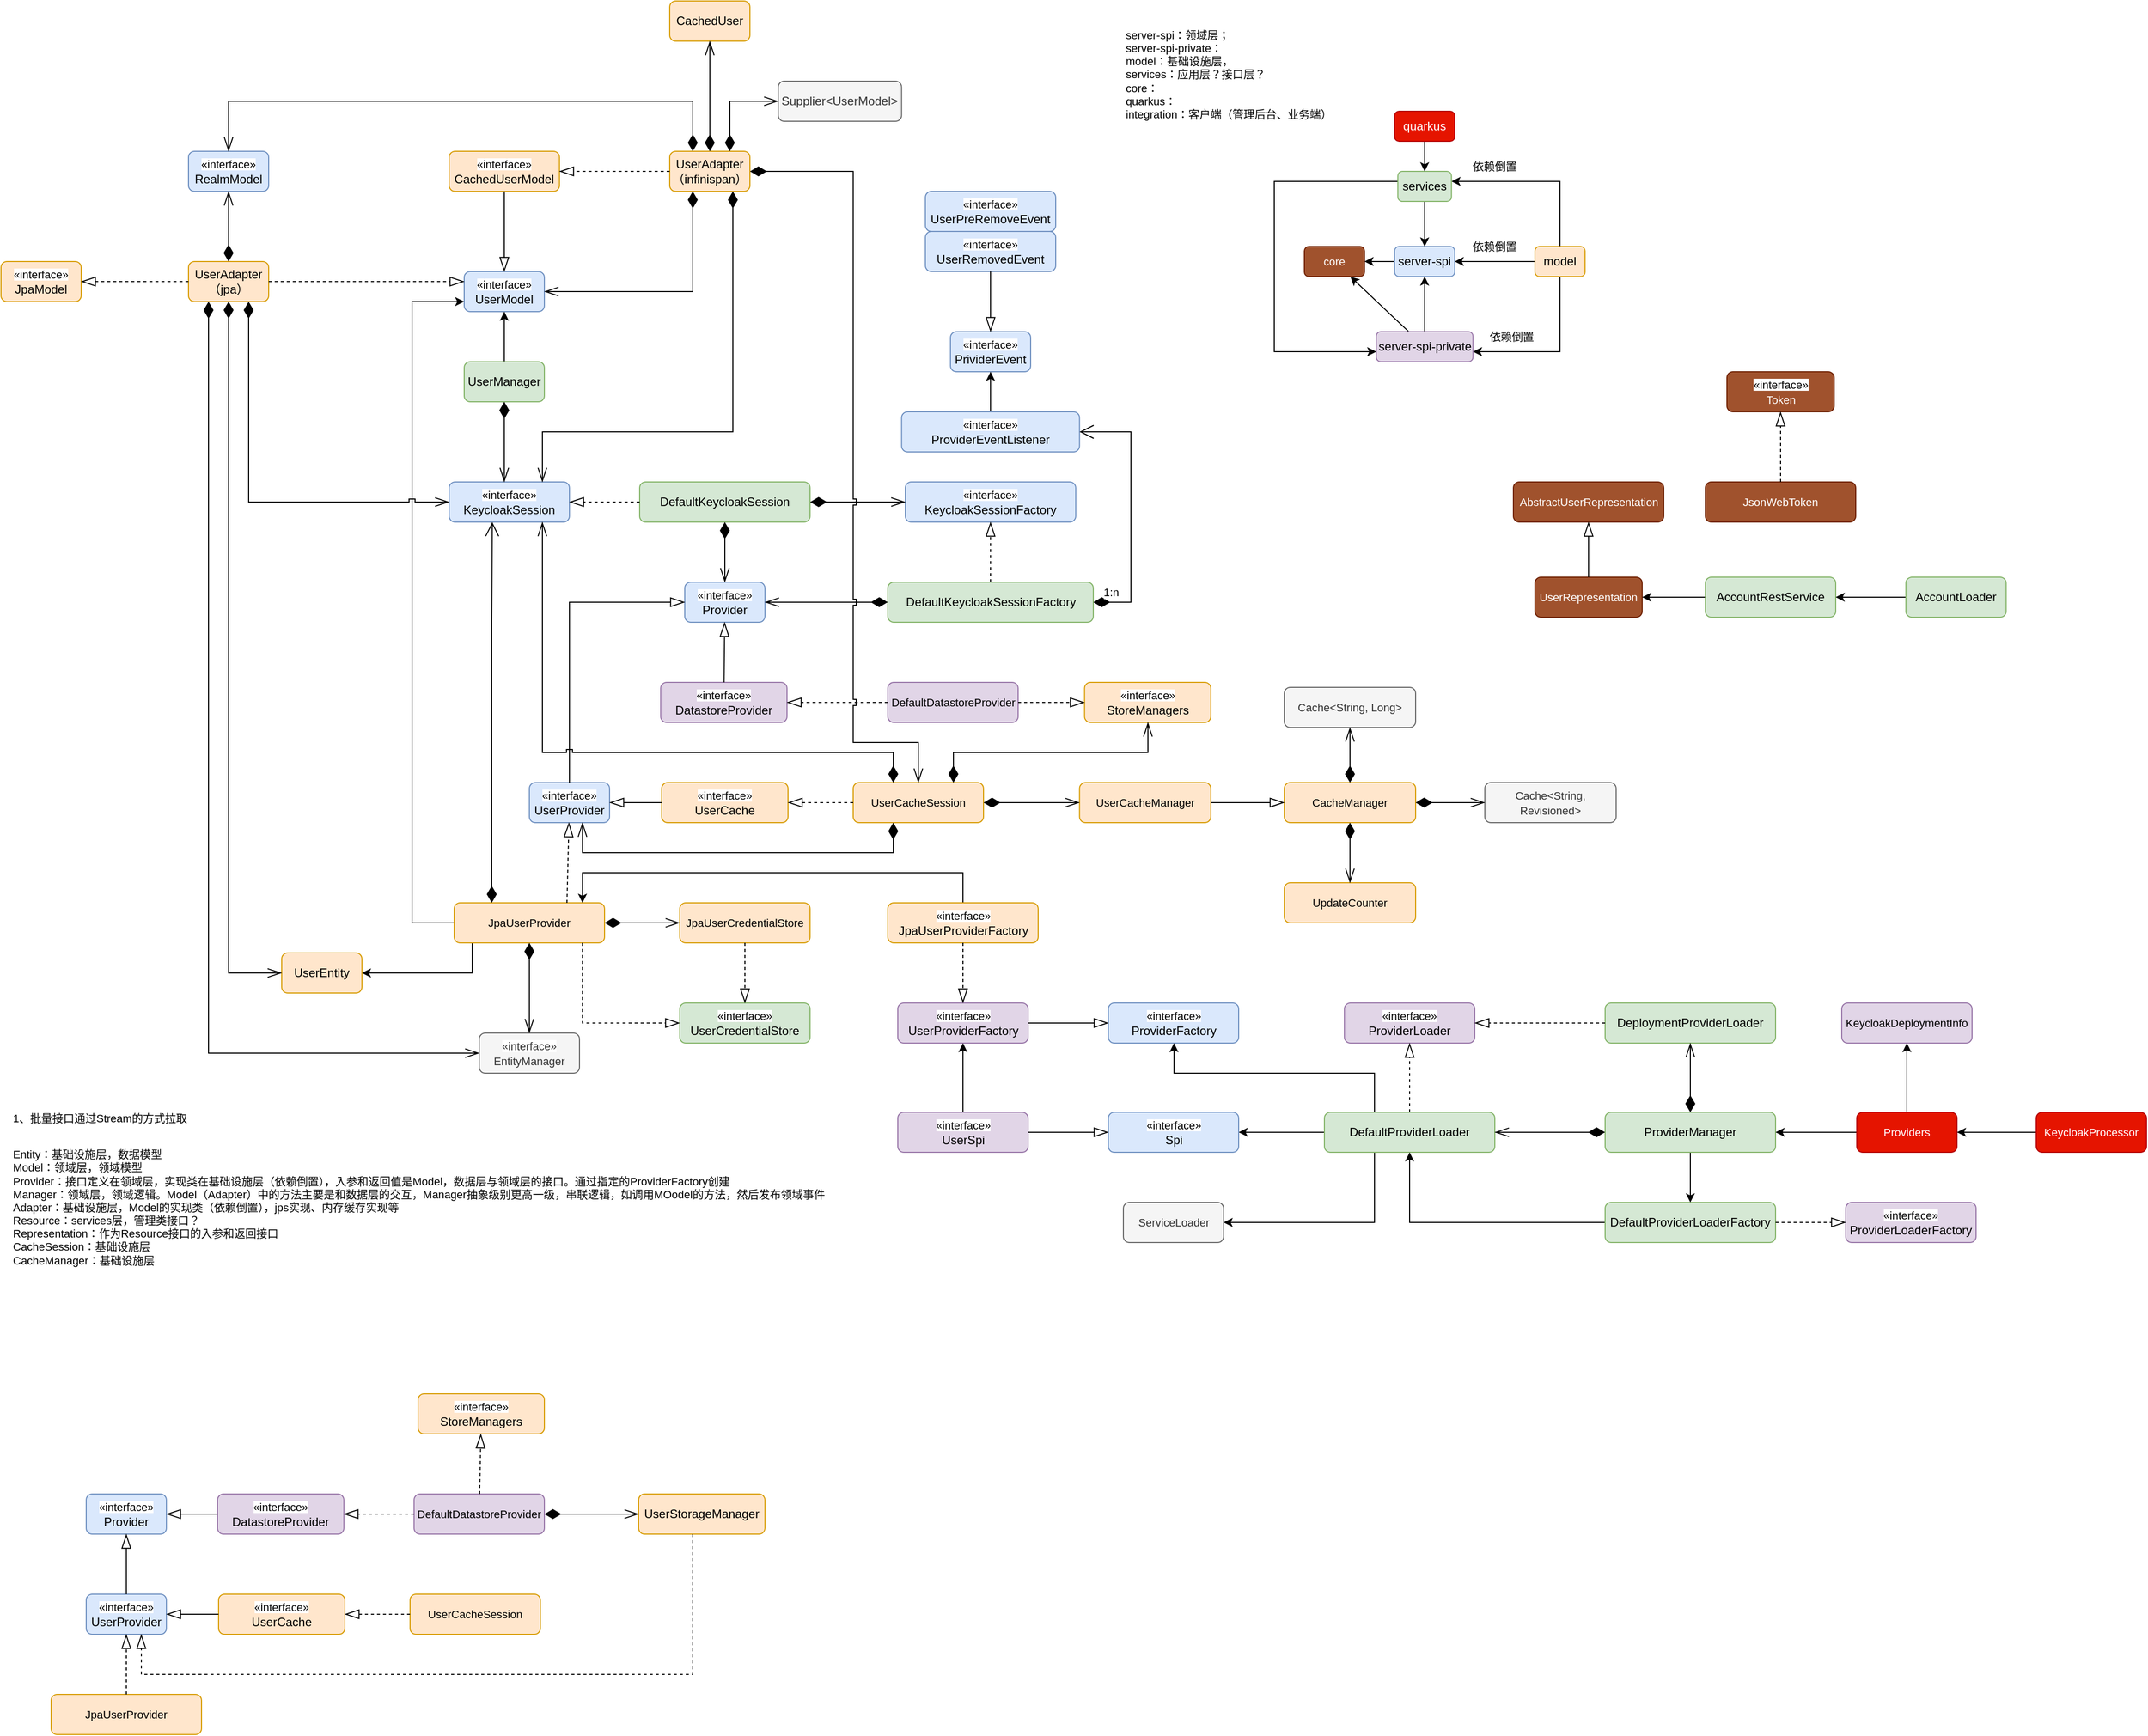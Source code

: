 <mxfile version="24.7.16">
  <diagram name="Page-1" id="SGcs01yoSxrTNf1rtQp4">
    <mxGraphModel dx="2345" dy="2038" grid="1" gridSize="10" guides="1" tooltips="1" connect="1" arrows="1" fold="1" page="1" pageScale="1" pageWidth="827" pageHeight="1169" math="0" shadow="0">
      <root>
        <mxCell id="0" />
        <mxCell id="1" parent="0" />
        <mxCell id="PywDyqhVrASCAQHyuBEY-1" value="&lt;span style=&quot;font-size: 11px; background-color: rgb(255, 255, 255);&quot;&gt;«interface»&lt;/span&gt;&lt;br&gt;UserModel" style="rounded=1;whiteSpace=wrap;html=1;fillColor=#dae8fc;strokeColor=#6c8ebf;" parent="1" vertex="1">
          <mxGeometry x="-348" y="170" width="80" height="40" as="geometry" />
        </mxCell>
        <mxCell id="PywDyqhVrASCAQHyuBEY-2" value="&lt;span style=&quot;font-size: 11px; background-color: rgb(255, 255, 255);&quot;&gt;«interface»&lt;/span&gt;&lt;br&gt;UserRemovedEvent" style="rounded=1;whiteSpace=wrap;html=1;fillColor=#dae8fc;strokeColor=#6c8ebf;" parent="1" vertex="1">
          <mxGeometry x="112" y="130" width="130" height="40" as="geometry" />
        </mxCell>
        <mxCell id="PywDyqhVrASCAQHyuBEY-4" value="&lt;span style=&quot;font-size: 11px; background-color: rgb(255, 255, 255);&quot;&gt;«interface»&lt;/span&gt;&lt;br&gt;PrividerEvent" style="rounded=1;whiteSpace=wrap;html=1;fillColor=#dae8fc;strokeColor=#6c8ebf;" parent="1" vertex="1">
          <mxGeometry x="137" y="230" width="80" height="40" as="geometry" />
        </mxCell>
        <mxCell id="PywDyqhVrASCAQHyuBEY-6" value="" style="endArrow=blockThin;endFill=0;endSize=12;html=1;rounded=0;" parent="1" source="PywDyqhVrASCAQHyuBEY-2" target="PywDyqhVrASCAQHyuBEY-4" edge="1">
          <mxGeometry width="160" relative="1" as="geometry">
            <mxPoint x="847" y="330" as="sourcePoint" />
            <mxPoint x="1007" y="330" as="targetPoint" />
          </mxGeometry>
        </mxCell>
        <mxCell id="PywDyqhVrASCAQHyuBEY-8" value="&lt;span style=&quot;font-size: 11px; background-color: rgb(255, 255, 255);&quot;&gt;«interface»&lt;/span&gt;&lt;br&gt;UserPreRemoveEvent" style="rounded=1;whiteSpace=wrap;html=1;fillColor=#dae8fc;strokeColor=#6c8ebf;" parent="1" vertex="1">
          <mxGeometry x="112" y="90" width="130" height="40" as="geometry" />
        </mxCell>
        <mxCell id="PywDyqhVrASCAQHyuBEY-32" style="edgeStyle=none;shape=connector;rounded=0;orthogonalLoop=1;jettySize=auto;html=1;strokeColor=default;align=center;verticalAlign=middle;fontFamily=Helvetica;fontSize=11;fontColor=default;labelBackgroundColor=default;endArrow=classic;" parent="1" source="PywDyqhVrASCAQHyuBEY-11" target="PywDyqhVrASCAQHyuBEY-1" edge="1">
          <mxGeometry relative="1" as="geometry" />
        </mxCell>
        <mxCell id="PywDyqhVrASCAQHyuBEY-11" value="UserManager" style="rounded=1;whiteSpace=wrap;html=1;fillColor=#d5e8d4;strokeColor=#82b366;" parent="1" vertex="1">
          <mxGeometry x="-348" y="260" width="80" height="40" as="geometry" />
        </mxCell>
        <mxCell id="PywDyqhVrASCAQHyuBEY-12" value="&lt;span style=&quot;font-size: 11px; background-color: rgb(255, 255, 255);&quot;&gt;«interface»&lt;/span&gt;&lt;br&gt;UserProvider" style="rounded=1;whiteSpace=wrap;html=1;fillColor=#dae8fc;strokeColor=#6c8ebf;" parent="1" vertex="1">
          <mxGeometry x="-283" y="680" width="80" height="40" as="geometry" />
        </mxCell>
        <mxCell id="PywDyqhVrASCAQHyuBEY-17" value="&lt;span style=&quot;font-size: 11px; background-color: rgb(255, 255, 255);&quot;&gt;«interface»&lt;/span&gt;&lt;br&gt;KeycloakSession" style="rounded=1;whiteSpace=wrap;html=1;fillColor=#dae8fc;strokeColor=#6c8ebf;" parent="1" vertex="1">
          <mxGeometry x="-363" y="380" width="120" height="40" as="geometry" />
        </mxCell>
        <mxCell id="PywDyqhVrASCAQHyuBEY-21" value="&lt;span style=&quot;font-size: 11px; background-color: rgb(255, 255, 255);&quot;&gt;«interface»&lt;/span&gt;&lt;br&gt;KeycloakSessionFactory" style="rounded=1;whiteSpace=wrap;html=1;fillColor=#dae8fc;strokeColor=#6c8ebf;" parent="1" vertex="1">
          <mxGeometry x="92" y="380" width="170" height="40" as="geometry" />
        </mxCell>
        <mxCell id="PywDyqhVrASCAQHyuBEY-23" value="DefaultKeycloakSessionFactory" style="rounded=1;whiteSpace=wrap;html=1;fillColor=#d5e8d4;strokeColor=#82b366;" parent="1" vertex="1">
          <mxGeometry x="74.5" y="480" width="205" height="40" as="geometry" />
        </mxCell>
        <mxCell id="PywDyqhVrASCAQHyuBEY-24" value="" style="endArrow=blockThin;dashed=1;endFill=0;endSize=12;html=1;rounded=0;" parent="1" source="PywDyqhVrASCAQHyuBEY-23" target="PywDyqhVrASCAQHyuBEY-21" edge="1">
          <mxGeometry width="160" relative="1" as="geometry">
            <mxPoint x="372" y="90" as="sourcePoint" />
            <mxPoint x="372" y="40" as="targetPoint" />
          </mxGeometry>
        </mxCell>
        <mxCell id="PywDyqhVrASCAQHyuBEY-31" style="edgeStyle=none;shape=connector;rounded=0;orthogonalLoop=1;jettySize=auto;html=1;strokeColor=default;align=center;verticalAlign=middle;fontFamily=Helvetica;fontSize=11;fontColor=default;labelBackgroundColor=default;endArrow=classic;" parent="1" source="PywDyqhVrASCAQHyuBEY-25" target="PywDyqhVrASCAQHyuBEY-4" edge="1">
          <mxGeometry relative="1" as="geometry" />
        </mxCell>
        <mxCell id="PywDyqhVrASCAQHyuBEY-25" value="&lt;span style=&quot;font-size: 11px; background-color: rgb(255, 255, 255);&quot;&gt;«interface»&lt;/span&gt;&lt;br&gt;ProviderEventListener" style="rounded=1;whiteSpace=wrap;html=1;fillColor=#dae8fc;strokeColor=#6c8ebf;" parent="1" vertex="1">
          <mxGeometry x="88.25" y="310" width="177.5" height="40" as="geometry" />
        </mxCell>
        <mxCell id="PywDyqhVrASCAQHyuBEY-33" value="" style="endArrow=openThin;html=1;endSize=12;startArrow=diamondThin;startSize=14;startFill=1;edgeStyle=orthogonalEdgeStyle;align=left;verticalAlign=bottom;rounded=0;strokeColor=default;fontFamily=Helvetica;fontSize=11;fontColor=default;labelBackgroundColor=default;endFill=0;" parent="1" source="PywDyqhVrASCAQHyuBEY-11" target="PywDyqhVrASCAQHyuBEY-17" edge="1">
          <mxGeometry x="-1" y="3" relative="1" as="geometry">
            <mxPoint x="-368" y="330" as="sourcePoint" />
            <mxPoint x="-403" y="420" as="targetPoint" />
            <Array as="points">
              <mxPoint x="-308" y="360" />
              <mxPoint x="-308" y="360" />
            </Array>
          </mxGeometry>
        </mxCell>
        <mxCell id="PywDyqhVrASCAQHyuBEY-34" value="DefaultKeycloakSession" style="rounded=1;whiteSpace=wrap;html=1;fillColor=#d5e8d4;strokeColor=#82b366;" parent="1" vertex="1">
          <mxGeometry x="-173" y="380" width="170" height="40" as="geometry" />
        </mxCell>
        <mxCell id="PywDyqhVrASCAQHyuBEY-35" value="" style="endArrow=openThin;html=1;endSize=12;startArrow=diamondThin;startSize=14;startFill=1;edgeStyle=orthogonalEdgeStyle;align=left;verticalAlign=bottom;rounded=0;strokeColor=default;fontFamily=Helvetica;fontSize=11;fontColor=default;labelBackgroundColor=default;endFill=0;" parent="1" source="PywDyqhVrASCAQHyuBEY-34" target="PywDyqhVrASCAQHyuBEY-36" edge="1">
          <mxGeometry x="-1" y="3" relative="1" as="geometry">
            <mxPoint x="-3" y="620" as="sourcePoint" />
            <mxPoint x="-3" y="725" as="targetPoint" />
            <Array as="points" />
          </mxGeometry>
        </mxCell>
        <mxCell id="PywDyqhVrASCAQHyuBEY-36" value="&lt;span style=&quot;font-size: 11px; background-color: rgb(255, 255, 255);&quot;&gt;«interface»&lt;/span&gt;&lt;br&gt;Provider" style="rounded=1;whiteSpace=wrap;html=1;fillColor=#dae8fc;strokeColor=#6c8ebf;" parent="1" vertex="1">
          <mxGeometry x="-128" y="480" width="80" height="40" as="geometry" />
        </mxCell>
        <mxCell id="PywDyqhVrASCAQHyuBEY-37" value="" style="endArrow=openThin;html=1;endSize=12;startArrow=diamondThin;startSize=14;startFill=1;edgeStyle=orthogonalEdgeStyle;align=left;verticalAlign=bottom;rounded=0;strokeColor=default;fontFamily=Helvetica;fontSize=11;fontColor=default;labelBackgroundColor=default;endFill=0;" parent="1" source="PywDyqhVrASCAQHyuBEY-34" target="PywDyqhVrASCAQHyuBEY-21" edge="1">
          <mxGeometry x="-1" y="3" relative="1" as="geometry">
            <mxPoint x="-78" y="360" as="sourcePoint" />
            <mxPoint x="-78" y="260" as="targetPoint" />
            <Array as="points">
              <mxPoint x="-78" y="400" />
            </Array>
          </mxGeometry>
        </mxCell>
        <mxCell id="PywDyqhVrASCAQHyuBEY-38" value="" style="endArrow=blockThin;endFill=0;endSize=12;html=1;rounded=0;edgeStyle=orthogonalEdgeStyle;" parent="1" source="PywDyqhVrASCAQHyuBEY-12" target="PywDyqhVrASCAQHyuBEY-36" edge="1">
          <mxGeometry width="160" relative="1" as="geometry">
            <mxPoint x="187" y="490" as="sourcePoint" />
            <mxPoint x="187" y="430" as="targetPoint" />
            <Array as="points">
              <mxPoint x="-243" y="500" />
            </Array>
          </mxGeometry>
        </mxCell>
        <mxCell id="PywDyqhVrASCAQHyuBEY-39" value="" style="endArrow=blockThin;dashed=1;endFill=0;endSize=12;html=1;rounded=0;" parent="1" source="PywDyqhVrASCAQHyuBEY-34" target="PywDyqhVrASCAQHyuBEY-17" edge="1">
          <mxGeometry width="160" relative="1" as="geometry">
            <mxPoint x="-223" y="290" as="sourcePoint" />
            <mxPoint x="-118" y="290" as="targetPoint" />
          </mxGeometry>
        </mxCell>
        <mxCell id="PywDyqhVrASCAQHyuBEY-41" value="" style="endArrow=open;html=1;endSize=12;startArrow=diamondThin;startSize=14;startFill=1;edgeStyle=orthogonalEdgeStyle;align=left;verticalAlign=bottom;rounded=0;strokeColor=default;fontFamily=Helvetica;fontSize=11;fontColor=default;labelBackgroundColor=default;" parent="1" source="PywDyqhVrASCAQHyuBEY-23" target="PywDyqhVrASCAQHyuBEY-25" edge="1">
          <mxGeometry x="-1" y="3" relative="1" as="geometry">
            <mxPoint x="7" y="410" as="sourcePoint" />
            <mxPoint x="102" y="410" as="targetPoint" />
            <Array as="points">
              <mxPoint x="317" y="500" />
              <mxPoint x="317" y="330" />
            </Array>
          </mxGeometry>
        </mxCell>
        <mxCell id="PywDyqhVrASCAQHyuBEY-42" value="1:n" style="text;html=1;align=center;verticalAlign=middle;resizable=0;points=[];autosize=1;strokeColor=none;fillColor=none;fontFamily=Helvetica;fontSize=11;fontColor=default;labelBackgroundColor=default;" parent="1" vertex="1">
          <mxGeometry x="277" y="475" width="40" height="30" as="geometry" />
        </mxCell>
        <mxCell id="PywDyqhVrASCAQHyuBEY-43" value="" style="endArrow=openThin;html=1;endSize=12;startArrow=diamondThin;startSize=14;startFill=1;edgeStyle=orthogonalEdgeStyle;align=left;verticalAlign=bottom;rounded=0;strokeColor=default;fontFamily=Helvetica;fontSize=11;fontColor=default;labelBackgroundColor=default;endFill=0;" parent="1" source="PywDyqhVrASCAQHyuBEY-23" target="PywDyqhVrASCAQHyuBEY-36" edge="1">
          <mxGeometry x="-1" y="3" relative="1" as="geometry">
            <mxPoint x="237" y="599.5" as="sourcePoint" />
            <mxPoint x="397" y="599.5" as="targetPoint" />
            <Array as="points" />
          </mxGeometry>
        </mxCell>
        <mxCell id="PywDyqhVrASCAQHyuBEY-44" value="&lt;span style=&quot;font-size: 11px; background-color: rgb(255, 255, 255);&quot;&gt;«interface»&lt;/span&gt;&lt;br&gt;DatastoreProvider" style="rounded=1;whiteSpace=wrap;html=1;fillColor=#e1d5e7;strokeColor=#9673a6;" parent="1" vertex="1">
          <mxGeometry x="-152" y="580" width="126" height="40" as="geometry" />
        </mxCell>
        <mxCell id="PywDyqhVrASCAQHyuBEY-45" value="" style="endArrow=blockThin;endFill=0;endSize=12;html=1;rounded=0;" parent="1" source="PywDyqhVrASCAQHyuBEY-44" target="PywDyqhVrASCAQHyuBEY-36" edge="1">
          <mxGeometry width="160" relative="1" as="geometry">
            <mxPoint x="-193" y="510" as="sourcePoint" />
            <mxPoint x="-118" y="510" as="targetPoint" />
          </mxGeometry>
        </mxCell>
        <mxCell id="PywDyqhVrASCAQHyuBEY-46" value="&lt;span style=&quot;font-size: 11px;&quot;&gt;DefaultDatastoreProvider&lt;/span&gt;" style="rounded=1;whiteSpace=wrap;html=1;fillColor=#e1d5e7;strokeColor=#9673a6;" parent="1" vertex="1">
          <mxGeometry x="74.5" y="580" width="130" height="40" as="geometry" />
        </mxCell>
        <mxCell id="PywDyqhVrASCAQHyuBEY-48" value="" style="endArrow=blockThin;dashed=1;endFill=0;endSize=12;html=1;rounded=0;" parent="1" source="PywDyqhVrASCAQHyuBEY-46" target="PywDyqhVrASCAQHyuBEY-44" edge="1">
          <mxGeometry width="160" relative="1" as="geometry">
            <mxPoint x="-79" y="590" as="sourcePoint" />
            <mxPoint x="137" y="560" as="targetPoint" />
          </mxGeometry>
        </mxCell>
        <mxCell id="PywDyqhVrASCAQHyuBEY-49" value="&lt;span style=&quot;font-size: 11px; background-color: rgb(255, 255, 255);&quot;&gt;«interface»&lt;/span&gt;&lt;br&gt;StoreManagers" style="rounded=1;whiteSpace=wrap;html=1;fillColor=#ffe6cc;strokeColor=#d79b00;" parent="1" vertex="1">
          <mxGeometry x="270.75" y="580" width="126" height="40" as="geometry" />
        </mxCell>
        <mxCell id="PywDyqhVrASCAQHyuBEY-50" value="" style="endArrow=blockThin;dashed=1;endFill=0;endSize=12;html=1;rounded=0;" parent="1" source="PywDyqhVrASCAQHyuBEY-46" target="PywDyqhVrASCAQHyuBEY-49" edge="1">
          <mxGeometry width="160" relative="1" as="geometry">
            <mxPoint x="-78" y="690" as="sourcePoint" />
            <mxPoint x="-79" y="630" as="targetPoint" />
          </mxGeometry>
        </mxCell>
        <mxCell id="PywDyqhVrASCAQHyuBEY-57" style="edgeStyle=orthogonalEdgeStyle;shape=connector;rounded=0;orthogonalLoop=1;jettySize=auto;html=1;strokeColor=default;align=center;verticalAlign=middle;fontFamily=Helvetica;fontSize=11;fontColor=default;labelBackgroundColor=default;endArrow=classic;" parent="1" source="PywDyqhVrASCAQHyuBEY-52" target="PywDyqhVrASCAQHyuBEY-56" edge="1">
          <mxGeometry relative="1" as="geometry">
            <Array as="points">
              <mxPoint x="-340" y="870" />
            </Array>
          </mxGeometry>
        </mxCell>
        <mxCell id="PywDyqhVrASCAQHyuBEY-58" style="edgeStyle=orthogonalEdgeStyle;shape=connector;rounded=0;orthogonalLoop=1;jettySize=auto;html=1;strokeColor=default;align=center;verticalAlign=middle;fontFamily=Helvetica;fontSize=11;fontColor=default;labelBackgroundColor=default;endArrow=classic;" parent="1" source="PywDyqhVrASCAQHyuBEY-52" target="PywDyqhVrASCAQHyuBEY-1" edge="1">
          <mxGeometry relative="1" as="geometry">
            <Array as="points">
              <mxPoint x="-400" y="820" />
              <mxPoint x="-400" y="200" />
            </Array>
          </mxGeometry>
        </mxCell>
        <mxCell id="PywDyqhVrASCAQHyuBEY-52" value="&lt;span style=&quot;font-size: 11px;&quot;&gt;JpaUserProvider&lt;/span&gt;" style="rounded=1;whiteSpace=wrap;html=1;fillColor=#ffe6cc;strokeColor=#d79b00;" parent="1" vertex="1">
          <mxGeometry x="-358" y="800" width="150" height="40" as="geometry" />
        </mxCell>
        <mxCell id="PywDyqhVrASCAQHyuBEY-53" value="" style="endArrow=blockThin;dashed=1;endFill=0;endSize=12;html=1;rounded=0;exitX=0.75;exitY=0;exitDx=0;exitDy=0;" parent="1" source="PywDyqhVrASCAQHyuBEY-52" target="PywDyqhVrASCAQHyuBEY-12" edge="1">
          <mxGeometry width="160" relative="1" as="geometry">
            <mxPoint x="-14" y="690" as="sourcePoint" />
            <mxPoint x="-63" y="630" as="targetPoint" />
          </mxGeometry>
        </mxCell>
        <mxCell id="PywDyqhVrASCAQHyuBEY-55" value="" style="endArrow=blockThin;dashed=1;endFill=0;endSize=12;html=1;rounded=0;edgeStyle=orthogonalEdgeStyle;" parent="1" source="PywDyqhVrASCAQHyuBEY-52" target="PywDyqhVrASCAQHyuBEY-67" edge="1">
          <mxGeometry width="160" relative="1" as="geometry">
            <mxPoint x="-233" y="810" as="sourcePoint" />
            <mxPoint x="-233" y="730" as="targetPoint" />
            <Array as="points">
              <mxPoint x="-230" y="920" />
            </Array>
          </mxGeometry>
        </mxCell>
        <mxCell id="PywDyqhVrASCAQHyuBEY-56" value="UserEntity" style="rounded=1;whiteSpace=wrap;html=1;fillColor=#ffe6cc;strokeColor=#d79b00;" parent="1" vertex="1">
          <mxGeometry x="-530" y="850" width="80" height="40" as="geometry" />
        </mxCell>
        <mxCell id="PywDyqhVrASCAQHyuBEY-61" value="" style="endArrow=open;html=1;endSize=12;startArrow=diamondThin;startSize=14;startFill=1;edgeStyle=orthogonalEdgeStyle;align=left;verticalAlign=bottom;rounded=0;strokeColor=default;fontFamily=Helvetica;fontSize=11;fontColor=default;labelBackgroundColor=default;exitX=0.25;exitY=0;exitDx=0;exitDy=0;" parent="1" source="PywDyqhVrASCAQHyuBEY-52" target="PywDyqhVrASCAQHyuBEY-17" edge="1">
          <mxGeometry x="-1" y="3" relative="1" as="geometry">
            <mxPoint x="-78" y="430" as="sourcePoint" />
            <mxPoint x="-263" y="410" as="targetPoint" />
            <Array as="points">
              <mxPoint x="-320" y="520" />
              <mxPoint x="-320" y="520" />
            </Array>
          </mxGeometry>
        </mxCell>
        <mxCell id="PywDyqhVrASCAQHyuBEY-62" value="&lt;span style=&quot;font-size: 11px; background-color: rgb(255, 255, 255);&quot;&gt;«interface»&lt;/span&gt;&lt;span style=&quot;font-size: 11px;&quot;&gt;&lt;br&gt;EntityManager&lt;/span&gt;" style="rounded=1;whiteSpace=wrap;html=1;fillColor=#f5f5f5;fontColor=#333333;strokeColor=#666666;" parent="1" vertex="1">
          <mxGeometry x="-333" y="930" width="100" height="40" as="geometry" />
        </mxCell>
        <mxCell id="PywDyqhVrASCAQHyuBEY-63" value="&lt;span style=&quot;font-size: 11px;&quot;&gt;JpaUserCredentialStore&lt;/span&gt;" style="rounded=1;whiteSpace=wrap;html=1;fillColor=#ffe6cc;strokeColor=#d79b00;" parent="1" vertex="1">
          <mxGeometry x="-133" y="800" width="130" height="40" as="geometry" />
        </mxCell>
        <mxCell id="PywDyqhVrASCAQHyuBEY-64" value="" style="endArrow=openThin;html=1;endSize=12;startArrow=diamondThin;startSize=14;startFill=1;align=left;verticalAlign=bottom;rounded=0;strokeColor=default;fontFamily=Helvetica;fontSize=11;fontColor=default;labelBackgroundColor=default;endFill=0;" parent="1" source="PywDyqhVrASCAQHyuBEY-52" target="PywDyqhVrASCAQHyuBEY-63" edge="1">
          <mxGeometry x="-1" y="3" relative="1" as="geometry">
            <mxPoint x="-363" y="1010" as="sourcePoint" />
            <mxPoint x="-203" y="1010" as="targetPoint" />
          </mxGeometry>
        </mxCell>
        <mxCell id="PywDyqhVrASCAQHyuBEY-65" value="" style="endArrow=openThin;html=1;endSize=12;startArrow=diamondThin;startSize=14;startFill=1;align=left;verticalAlign=bottom;rounded=0;strokeColor=default;fontFamily=Helvetica;fontSize=11;fontColor=default;labelBackgroundColor=default;endFill=0;" parent="1" source="PywDyqhVrASCAQHyuBEY-52" target="PywDyqhVrASCAQHyuBEY-62" edge="1">
          <mxGeometry x="-1" y="3" relative="1" as="geometry">
            <mxPoint x="-353" y="1020" as="sourcePoint" />
            <mxPoint x="-193" y="1020" as="targetPoint" />
          </mxGeometry>
        </mxCell>
        <mxCell id="PywDyqhVrASCAQHyuBEY-66" value="Entity：基础设施层，数据模型&lt;br&gt;Model：领域层，领域模型&lt;br&gt;Provider：接口定义在领域层，实现类在基础设施层（依赖倒置），入参和返回值是Model，数据层与领域层的接口。通过指定的ProviderFactory创建&lt;br&gt;Manager：领域层，领域逻辑。Model（Adapter）中的方法主要是和数据层的交互，Manager抽象级别更高一级，串联逻辑，如调用MOodel的方法，然后发布领域事件&lt;br&gt;Adapter：基础设施层，Model的实现类（依赖倒置），jps实现、内存缓存实现等&lt;br&gt;Resource：services层，管理类接口？&lt;br&gt;Representation：作为Resource接口的入参和返回接口&lt;br&gt;CacheSession：基础设施层&lt;br&gt;CacheManager：基础设施层" style="text;html=1;align=left;verticalAlign=middle;resizable=0;points=[];autosize=1;strokeColor=none;fillColor=none;fontFamily=Helvetica;fontSize=11;fontColor=default;labelBackgroundColor=default;" parent="1" vertex="1">
          <mxGeometry x="-800" y="1039" width="830" height="130" as="geometry" />
        </mxCell>
        <mxCell id="PywDyqhVrASCAQHyuBEY-67" value="&lt;span style=&quot;font-size: 11px; background-color: rgb(255, 255, 255);&quot;&gt;«interface»&lt;/span&gt;&lt;br&gt;UserCredentialStore" style="rounded=1;whiteSpace=wrap;html=1;fillColor=#d5e8d4;strokeColor=#82b366;" parent="1" vertex="1">
          <mxGeometry x="-133" y="900" width="130" height="40" as="geometry" />
        </mxCell>
        <mxCell id="PywDyqhVrASCAQHyuBEY-68" value="" style="endArrow=blockThin;dashed=1;endFill=0;endSize=12;html=1;rounded=0;" parent="1" source="PywDyqhVrASCAQHyuBEY-63" target="PywDyqhVrASCAQHyuBEY-67" edge="1">
          <mxGeometry width="160" relative="1" as="geometry">
            <mxPoint x="-287" y="810" as="sourcePoint" />
            <mxPoint x="-244" y="730" as="targetPoint" />
          </mxGeometry>
        </mxCell>
        <mxCell id="PywDyqhVrASCAQHyuBEY-69" value="UserAdapter&lt;br&gt;（jpa）" style="rounded=1;whiteSpace=wrap;html=1;fillColor=#ffe6cc;strokeColor=#d79b00;" parent="1" vertex="1">
          <mxGeometry x="-623" y="160" width="80" height="40" as="geometry" />
        </mxCell>
        <mxCell id="PywDyqhVrASCAQHyuBEY-70" value="&lt;span style=&quot;font-size: 11px; background-color: rgb(255, 255, 255);&quot;&gt;«interface»&lt;/span&gt;&lt;br&gt;JpaModel" style="rounded=1;whiteSpace=wrap;html=1;fillColor=#ffe6cc;strokeColor=#d79b00;" parent="1" vertex="1">
          <mxGeometry x="-810" y="160" width="80" height="40" as="geometry" />
        </mxCell>
        <mxCell id="PywDyqhVrASCAQHyuBEY-72" value="" style="endArrow=blockThin;dashed=1;endFill=0;endSize=12;html=1;rounded=0;entryX=0;entryY=0.25;entryDx=0;entryDy=0;" parent="1" source="PywDyqhVrASCAQHyuBEY-69" target="PywDyqhVrASCAQHyuBEY-1" edge="1">
          <mxGeometry width="160" relative="1" as="geometry">
            <mxPoint x="205" y="130" as="sourcePoint" />
            <mxPoint x="192" y="180" as="targetPoint" />
          </mxGeometry>
        </mxCell>
        <mxCell id="PywDyqhVrASCAQHyuBEY-74" value="" style="endArrow=blockThin;dashed=1;endFill=0;endSize=12;html=1;rounded=0;" parent="1" source="PywDyqhVrASCAQHyuBEY-69" target="PywDyqhVrASCAQHyuBEY-70" edge="1">
          <mxGeometry width="160" relative="1" as="geometry">
            <mxPoint x="-149" y="-10" as="sourcePoint" />
            <mxPoint x="-248" y="-10" as="targetPoint" />
          </mxGeometry>
        </mxCell>
        <mxCell id="PywDyqhVrASCAQHyuBEY-75" value="" style="endArrow=openThin;html=1;endSize=12;startArrow=diamondThin;startSize=14;startFill=1;edgeStyle=orthogonalEdgeStyle;align=left;verticalAlign=bottom;rounded=0;strokeColor=default;fontFamily=Helvetica;fontSize=11;fontColor=default;labelBackgroundColor=default;exitX=0.5;exitY=1;exitDx=0;exitDy=0;endFill=0;" parent="1" source="PywDyqhVrASCAQHyuBEY-69" target="PywDyqhVrASCAQHyuBEY-56" edge="1">
          <mxGeometry x="-1" y="3" relative="1" as="geometry">
            <mxPoint x="-603" y="200" as="sourcePoint" />
            <mxPoint x="84.5" y="820" as="targetPoint" />
            <Array as="points">
              <mxPoint x="-583" y="870" />
            </Array>
          </mxGeometry>
        </mxCell>
        <mxCell id="PywDyqhVrASCAQHyuBEY-76" value="" style="endArrow=openThin;html=1;endSize=12;startArrow=diamondThin;startSize=14;startFill=1;edgeStyle=orthogonalEdgeStyle;align=left;verticalAlign=bottom;rounded=0;strokeColor=default;fontFamily=Helvetica;fontSize=11;fontColor=default;labelBackgroundColor=default;exitX=0.25;exitY=1;exitDx=0;exitDy=0;endFill=0;" parent="1" source="PywDyqhVrASCAQHyuBEY-69" target="PywDyqhVrASCAQHyuBEY-62" edge="1">
          <mxGeometry x="-1" y="3" relative="1" as="geometry">
            <mxPoint x="-583" y="200" as="sourcePoint" />
            <mxPoint x="-423" y="930" as="targetPoint" />
            <Array as="points">
              <mxPoint x="-603" y="950" />
            </Array>
          </mxGeometry>
        </mxCell>
        <mxCell id="PywDyqhVrASCAQHyuBEY-77" value="&lt;span style=&quot;font-size: 11px; background-color: rgb(255, 255, 255);&quot;&gt;«interface»&lt;/span&gt;&lt;br&gt;RealmModel" style="rounded=1;whiteSpace=wrap;html=1;fillColor=#dae8fc;strokeColor=#6c8ebf;" parent="1" vertex="1">
          <mxGeometry x="-623" y="50" width="80" height="40" as="geometry" />
        </mxCell>
        <mxCell id="PywDyqhVrASCAQHyuBEY-78" value="" style="endArrow=openThin;html=1;endSize=12;startArrow=diamondThin;startSize=14;startFill=1;edgeStyle=orthogonalEdgeStyle;align=left;verticalAlign=bottom;rounded=0;strokeColor=default;fontFamily=Helvetica;fontSize=11;fontColor=default;labelBackgroundColor=default;jumpStyle=sharp;endFill=0;" parent="1" source="PywDyqhVrASCAQHyuBEY-69" target="PywDyqhVrASCAQHyuBEY-17" edge="1">
          <mxGeometry x="-1" y="3" relative="1" as="geometry">
            <mxPoint x="-298" y="310" as="sourcePoint" />
            <mxPoint x="-298" y="390" as="targetPoint" />
            <Array as="points">
              <mxPoint x="-563" y="400" />
            </Array>
          </mxGeometry>
        </mxCell>
        <mxCell id="PywDyqhVrASCAQHyuBEY-79" value="" style="endArrow=openThin;html=1;endSize=12;startArrow=diamondThin;startSize=14;startFill=1;align=left;verticalAlign=bottom;rounded=0;strokeColor=default;fontFamily=Helvetica;fontSize=11;fontColor=default;labelBackgroundColor=default;endFill=0;" parent="1" source="PywDyqhVrASCAQHyuBEY-69" target="PywDyqhVrASCAQHyuBEY-77" edge="1">
          <mxGeometry x="-1" y="3" relative="1" as="geometry">
            <mxPoint x="-109" y="10" as="sourcePoint" />
            <mxPoint x="-253" y="180" as="targetPoint" />
          </mxGeometry>
        </mxCell>
        <mxCell id="PywDyqhVrASCAQHyuBEY-80" value="&lt;span style=&quot;font-size: 11px; background-color: rgb(255, 255, 255);&quot;&gt;«interface»&lt;/span&gt;&lt;br&gt;CachedUserModel" style="rounded=1;whiteSpace=wrap;html=1;fillColor=#ffe6cc;strokeColor=#d79b00;" parent="1" vertex="1">
          <mxGeometry x="-363" y="50" width="110" height="40" as="geometry" />
        </mxCell>
        <mxCell id="PywDyqhVrASCAQHyuBEY-81" value="UserAdapter&lt;br&gt;（infinispan）" style="rounded=1;whiteSpace=wrap;html=1;fillColor=#ffe6cc;strokeColor=#d79b00;" parent="1" vertex="1">
          <mxGeometry x="-143" y="50" width="80" height="40" as="geometry" />
        </mxCell>
        <mxCell id="PywDyqhVrASCAQHyuBEY-82" value="" style="endArrow=blockThin;dashed=1;endFill=0;endSize=12;html=1;rounded=0;" parent="1" source="PywDyqhVrASCAQHyuBEY-81" target="PywDyqhVrASCAQHyuBEY-80" edge="1">
          <mxGeometry width="160" relative="1" as="geometry">
            <mxPoint x="-159" y="200" as="sourcePoint" />
            <mxPoint x="-258" y="200" as="targetPoint" />
          </mxGeometry>
        </mxCell>
        <mxCell id="PywDyqhVrASCAQHyuBEY-83" value="" style="endArrow=blockThin;endFill=0;endSize=12;html=1;rounded=0;" parent="1" source="PywDyqhVrASCAQHyuBEY-80" target="PywDyqhVrASCAQHyuBEY-1" edge="1">
          <mxGeometry width="160" relative="1" as="geometry">
            <mxPoint x="-578" y="220" as="sourcePoint" />
            <mxPoint x="-578" y="170" as="targetPoint" />
          </mxGeometry>
        </mxCell>
        <mxCell id="PywDyqhVrASCAQHyuBEY-85" value="server-spi：领域层；&lt;br&gt;server-spi-private：&lt;br&gt;model：基础设施层，&lt;br&gt;&lt;div&gt;services：应用层？接口层？&lt;br&gt;core：&lt;br&gt;quarkus：&lt;br&gt;integration：客户端（管理后台、业务端）&lt;br&gt;&lt;div&gt;&lt;br&gt;&lt;/div&gt;&lt;/div&gt;" style="text;html=1;align=left;verticalAlign=middle;resizable=0;points=[];autosize=1;strokeColor=none;fillColor=none;fontFamily=Helvetica;fontSize=11;fontColor=default;labelBackgroundColor=default;" parent="1" vertex="1">
          <mxGeometry x="309.5" y="-80" width="230" height="120" as="geometry" />
        </mxCell>
        <mxCell id="PywDyqhVrASCAQHyuBEY-86" value="1、批量接口通过Stream的方式拉取" style="text;html=1;align=left;verticalAlign=middle;resizable=0;points=[];autosize=1;strokeColor=none;fillColor=none;fontFamily=Helvetica;fontSize=11;fontColor=default;labelBackgroundColor=default;" parent="1" vertex="1">
          <mxGeometry x="-800" y="1000" width="200" height="30" as="geometry" />
        </mxCell>
        <mxCell id="PywDyqhVrASCAQHyuBEY-87" value="&lt;span style=&quot;font-size: 11px; background-color: rgb(255, 255, 255);&quot;&gt;«interface»&lt;/span&gt;&lt;br&gt;UserCache" style="rounded=1;whiteSpace=wrap;html=1;fillColor=#ffe6cc;strokeColor=#d79b00;" parent="1" vertex="1">
          <mxGeometry x="-151" y="680" width="126" height="40" as="geometry" />
        </mxCell>
        <mxCell id="PywDyqhVrASCAQHyuBEY-88" value="" style="endArrow=blockThin;endFill=0;endSize=12;html=1;rounded=0;" parent="1" source="PywDyqhVrASCAQHyuBEY-87" target="PywDyqhVrASCAQHyuBEY-12" edge="1">
          <mxGeometry width="160" relative="1" as="geometry">
            <mxPoint x="-79" y="590" as="sourcePoint" />
            <mxPoint x="-78" y="530" as="targetPoint" />
          </mxGeometry>
        </mxCell>
        <mxCell id="PywDyqhVrASCAQHyuBEY-90" value="&lt;span style=&quot;font-size: 11px;&quot;&gt;UserCacheSession&lt;/span&gt;" style="rounded=1;whiteSpace=wrap;html=1;fillColor=#ffe6cc;strokeColor=#d79b00;" parent="1" vertex="1">
          <mxGeometry x="40" y="680" width="130" height="40" as="geometry" />
        </mxCell>
        <mxCell id="PywDyqhVrASCAQHyuBEY-91" value="" style="endArrow=blockThin;dashed=1;endFill=0;endSize=12;html=1;rounded=0;" parent="1" source="PywDyqhVrASCAQHyuBEY-90" target="PywDyqhVrASCAQHyuBEY-87" edge="1">
          <mxGeometry width="160" relative="1" as="geometry">
            <mxPoint x="50" y="610" as="sourcePoint" />
            <mxPoint x="-16" y="610" as="targetPoint" />
          </mxGeometry>
        </mxCell>
        <mxCell id="PywDyqhVrASCAQHyuBEY-92" value="&lt;span style=&quot;font-size: 11px;&quot;&gt;UserCacheManager&lt;/span&gt;" style="rounded=1;whiteSpace=wrap;html=1;fillColor=#ffe6cc;strokeColor=#d79b00;" parent="1" vertex="1">
          <mxGeometry x="265.75" y="680" width="131" height="40" as="geometry" />
        </mxCell>
        <mxCell id="PywDyqhVrASCAQHyuBEY-93" value="" style="endArrow=openThin;html=1;endSize=12;startArrow=diamondThin;startSize=14;startFill=1;edgeStyle=orthogonalEdgeStyle;align=left;verticalAlign=bottom;rounded=0;strokeColor=default;fontFamily=Helvetica;fontSize=11;fontColor=default;labelBackgroundColor=default;endFill=0;" parent="1" source="PywDyqhVrASCAQHyuBEY-90" target="PywDyqhVrASCAQHyuBEY-92" edge="1">
          <mxGeometry x="-1" y="3" relative="1" as="geometry">
            <mxPoint x="85" y="510" as="sourcePoint" />
            <mxPoint x="-38" y="510" as="targetPoint" />
            <Array as="points" />
          </mxGeometry>
        </mxCell>
        <mxCell id="PywDyqhVrASCAQHyuBEY-94" value="&lt;span style=&quot;font-size: 11px;&quot;&gt;CacheManager&lt;/span&gt;" style="rounded=1;whiteSpace=wrap;html=1;fillColor=#ffe6cc;strokeColor=#d79b00;" parent="1" vertex="1">
          <mxGeometry x="470" y="680" width="131" height="40" as="geometry" />
        </mxCell>
        <mxCell id="PywDyqhVrASCAQHyuBEY-95" value="" style="endArrow=blockThin;endFill=0;endSize=12;html=1;rounded=0;" parent="1" source="PywDyqhVrASCAQHyuBEY-92" target="PywDyqhVrASCAQHyuBEY-94" edge="1">
          <mxGeometry width="160" relative="1" as="geometry">
            <mxPoint x="-141" y="710" as="sourcePoint" />
            <mxPoint x="-193" y="710" as="targetPoint" />
          </mxGeometry>
        </mxCell>
        <mxCell id="PywDyqhVrASCAQHyuBEY-96" value="&lt;span style=&quot;font-size: 11px;&quot;&gt;Cache&amp;lt;String, Long&amp;gt;&lt;/span&gt;" style="rounded=1;whiteSpace=wrap;html=1;fillColor=#f5f5f5;fontColor=#333333;strokeColor=#666666;" parent="1" vertex="1">
          <mxGeometry x="470" y="585" width="131" height="40" as="geometry" />
        </mxCell>
        <mxCell id="PywDyqhVrASCAQHyuBEY-97" value="&lt;span style=&quot;font-size: 11px;&quot;&gt;Cache&amp;lt;String, Revisioned&amp;gt;&lt;/span&gt;" style="rounded=1;whiteSpace=wrap;html=1;fillColor=#f5f5f5;fontColor=#333333;strokeColor=#666666;" parent="1" vertex="1">
          <mxGeometry x="670" y="680" width="131" height="40" as="geometry" />
        </mxCell>
        <mxCell id="PywDyqhVrASCAQHyuBEY-98" value="&lt;span style=&quot;font-size: 11px;&quot;&gt;UpdateCounter&lt;/span&gt;" style="rounded=1;whiteSpace=wrap;html=1;fillColor=#ffe6cc;strokeColor=#d79b00;" parent="1" vertex="1">
          <mxGeometry x="470" y="780" width="131" height="40" as="geometry" />
        </mxCell>
        <mxCell id="PywDyqhVrASCAQHyuBEY-99" value="" style="endArrow=openThin;html=1;endSize=12;startArrow=diamondThin;startSize=14;startFill=1;align=left;verticalAlign=bottom;rounded=0;strokeColor=default;fontFamily=Helvetica;fontSize=11;fontColor=default;labelBackgroundColor=default;endFill=0;" parent="1" source="PywDyqhVrASCAQHyuBEY-94" target="PywDyqhVrASCAQHyuBEY-98" edge="1">
          <mxGeometry x="-1" y="3" relative="1" as="geometry">
            <mxPoint x="460" y="790" as="sourcePoint" />
            <mxPoint x="556" y="790" as="targetPoint" />
          </mxGeometry>
        </mxCell>
        <mxCell id="PywDyqhVrASCAQHyuBEY-101" value="" style="endArrow=openThin;html=1;endSize=12;startArrow=diamondThin;startSize=14;startFill=1;align=left;verticalAlign=bottom;rounded=0;strokeColor=default;fontFamily=Helvetica;fontSize=11;fontColor=default;labelBackgroundColor=default;endFill=0;" parent="1" source="PywDyqhVrASCAQHyuBEY-94" target="PywDyqhVrASCAQHyuBEY-96" edge="1">
          <mxGeometry x="-1" y="3" relative="1" as="geometry">
            <mxPoint x="536" y="690" as="sourcePoint" />
            <mxPoint x="506" y="630" as="targetPoint" />
          </mxGeometry>
        </mxCell>
        <mxCell id="PywDyqhVrASCAQHyuBEY-102" value="" style="endArrow=openThin;html=1;endSize=12;startArrow=diamondThin;startSize=14;startFill=1;align=left;verticalAlign=bottom;rounded=0;strokeColor=default;fontFamily=Helvetica;fontSize=11;fontColor=default;labelBackgroundColor=default;endFill=0;" parent="1" source="PywDyqhVrASCAQHyuBEY-94" target="PywDyqhVrASCAQHyuBEY-97" edge="1">
          <mxGeometry x="-1" y="3" relative="1" as="geometry">
            <mxPoint x="570" y="690" as="sourcePoint" />
            <mxPoint x="642" y="630" as="targetPoint" />
          </mxGeometry>
        </mxCell>
        <mxCell id="PywDyqhVrASCAQHyuBEY-103" value="" style="endArrow=openThin;html=1;endSize=12;startArrow=diamondThin;startSize=14;startFill=1;edgeStyle=orthogonalEdgeStyle;align=left;verticalAlign=bottom;rounded=0;strokeColor=default;fontFamily=Helvetica;fontSize=11;fontColor=default;labelBackgroundColor=default;endFill=0;" parent="1" source="PywDyqhVrASCAQHyuBEY-90" target="PywDyqhVrASCAQHyuBEY-12" edge="1">
          <mxGeometry x="-1" y="3" relative="1" as="geometry">
            <mxPoint x="180" y="710" as="sourcePoint" />
            <mxPoint x="276" y="710" as="targetPoint" />
            <Array as="points">
              <mxPoint x="80" y="750" />
              <mxPoint x="-230" y="750" />
            </Array>
          </mxGeometry>
        </mxCell>
        <mxCell id="PywDyqhVrASCAQHyuBEY-104" value="" style="endArrow=openThin;html=1;endSize=12;startArrow=diamondThin;startSize=14;startFill=1;edgeStyle=orthogonalEdgeStyle;align=left;verticalAlign=bottom;rounded=0;strokeColor=default;fontFamily=Helvetica;fontSize=11;fontColor=default;labelBackgroundColor=default;endFill=0;jumpStyle=sharp;" parent="1" source="PywDyqhVrASCAQHyuBEY-90" target="PywDyqhVrASCAQHyuBEY-17" edge="1">
          <mxGeometry x="-1" y="3" relative="1" as="geometry">
            <mxPoint x="80" y="730" as="sourcePoint" />
            <mxPoint x="-220" y="730" as="targetPoint" />
            <Array as="points">
              <mxPoint x="80" y="650" />
              <mxPoint x="-270" y="650" />
            </Array>
          </mxGeometry>
        </mxCell>
        <mxCell id="PywDyqhVrASCAQHyuBEY-105" value="" style="endArrow=openThin;html=1;endSize=12;startArrow=diamondThin;startSize=14;startFill=1;edgeStyle=orthogonalEdgeStyle;align=left;verticalAlign=bottom;rounded=0;strokeColor=default;fontFamily=Helvetica;fontSize=11;fontColor=default;labelBackgroundColor=default;endFill=0;" parent="1" source="PywDyqhVrASCAQHyuBEY-90" target="PywDyqhVrASCAQHyuBEY-49" edge="1">
          <mxGeometry x="-1" y="3" relative="1" as="geometry">
            <mxPoint x="170" y="650" as="sourcePoint" />
            <mxPoint x="333.8" y="570" as="targetPoint" />
            <Array as="points">
              <mxPoint x="140" y="650" />
              <mxPoint x="334" y="650" />
            </Array>
          </mxGeometry>
        </mxCell>
        <mxCell id="PywDyqhVrASCAQHyuBEY-107" value="CachedUser" style="rounded=1;whiteSpace=wrap;html=1;fillColor=#ffe6cc;strokeColor=#d79b00;" parent="1" vertex="1">
          <mxGeometry x="-143" y="-100" width="80" height="40" as="geometry" />
        </mxCell>
        <mxCell id="PywDyqhVrASCAQHyuBEY-108" value="" style="endArrow=openThin;html=1;endSize=12;startArrow=diamondThin;startSize=14;startFill=1;edgeStyle=orthogonalEdgeStyle;align=left;verticalAlign=bottom;rounded=0;strokeColor=default;fontFamily=Helvetica;fontSize=11;fontColor=default;labelBackgroundColor=default;endFill=0;" parent="1" source="PywDyqhVrASCAQHyuBEY-81" target="PywDyqhVrASCAQHyuBEY-107" edge="1">
          <mxGeometry x="-1" y="3" relative="1" as="geometry">
            <mxPoint x="-298" y="310" as="sourcePoint" />
            <mxPoint x="-80" y="-60" as="targetPoint" />
            <Array as="points" />
          </mxGeometry>
        </mxCell>
        <mxCell id="PywDyqhVrASCAQHyuBEY-109" value="Supplier&amp;lt;UserModel&amp;gt;" style="rounded=1;whiteSpace=wrap;html=1;fillColor=#f5f5f5;fontColor=#333333;strokeColor=#666666;" parent="1" vertex="1">
          <mxGeometry x="-34.75" y="-20" width="123" height="40" as="geometry" />
        </mxCell>
        <mxCell id="PywDyqhVrASCAQHyuBEY-110" value="" style="endArrow=openThin;html=1;endSize=12;startArrow=diamondThin;startSize=14;startFill=1;edgeStyle=orthogonalEdgeStyle;align=left;verticalAlign=bottom;rounded=0;strokeColor=default;fontFamily=Helvetica;fontSize=11;fontColor=default;labelBackgroundColor=default;endFill=0;" parent="1" source="PywDyqhVrASCAQHyuBEY-81" target="PywDyqhVrASCAQHyuBEY-17" edge="1">
          <mxGeometry x="-1" y="3" relative="1" as="geometry">
            <mxPoint x="-93" y="60" as="sourcePoint" />
            <mxPoint x="70" as="targetPoint" />
            <Array as="points">
              <mxPoint x="-80" y="330" />
              <mxPoint x="-270" y="330" />
            </Array>
          </mxGeometry>
        </mxCell>
        <mxCell id="PywDyqhVrASCAQHyuBEY-111" value="" style="endArrow=openThin;html=1;endSize=12;startArrow=diamondThin;startSize=14;startFill=1;edgeStyle=orthogonalEdgeStyle;align=left;verticalAlign=bottom;rounded=0;strokeColor=default;fontFamily=Helvetica;fontSize=11;fontColor=default;labelBackgroundColor=default;endFill=0;jumpStyle=sharp;" parent="1" source="PywDyqhVrASCAQHyuBEY-81" target="PywDyqhVrASCAQHyuBEY-90" edge="1">
          <mxGeometry x="-1" y="3" relative="1" as="geometry">
            <mxPoint x="-90" y="100" as="sourcePoint" />
            <mxPoint x="-260" y="390" as="targetPoint" />
            <Array as="points">
              <mxPoint x="40" y="70" />
              <mxPoint x="40" y="640" />
              <mxPoint x="105" y="640" />
            </Array>
          </mxGeometry>
        </mxCell>
        <mxCell id="PywDyqhVrASCAQHyuBEY-112" value="" style="endArrow=openThin;html=1;endSize=12;startArrow=diamondThin;startSize=14;startFill=1;edgeStyle=orthogonalEdgeStyle;align=left;verticalAlign=bottom;rounded=0;strokeColor=default;fontFamily=Helvetica;fontSize=11;fontColor=default;labelBackgroundColor=default;endFill=0;" parent="1" source="PywDyqhVrASCAQHyuBEY-81" target="PywDyqhVrASCAQHyuBEY-1" edge="1">
          <mxGeometry x="-1" y="3" relative="1" as="geometry">
            <mxPoint x="-90" y="100" as="sourcePoint" />
            <mxPoint x="-260" y="390" as="targetPoint" />
            <Array as="points">
              <mxPoint x="-120" y="190" />
            </Array>
          </mxGeometry>
        </mxCell>
        <mxCell id="PywDyqhVrASCAQHyuBEY-113" value="" style="endArrow=openThin;html=1;endSize=12;startArrow=diamondThin;startSize=14;startFill=1;edgeStyle=orthogonalEdgeStyle;align=left;verticalAlign=bottom;rounded=0;strokeColor=default;fontFamily=Helvetica;fontSize=11;fontColor=default;labelBackgroundColor=default;endFill=0;" parent="1" source="PywDyqhVrASCAQHyuBEY-81" target="PywDyqhVrASCAQHyuBEY-77" edge="1">
          <mxGeometry x="-1" y="3" relative="1" as="geometry">
            <mxPoint x="-140" as="sourcePoint" />
            <mxPoint x="-70" y="-60" as="targetPoint" />
            <Array as="points">
              <mxPoint x="-120" />
              <mxPoint x="-583" />
            </Array>
          </mxGeometry>
        </mxCell>
        <mxCell id="PywDyqhVrASCAQHyuBEY-114" value="" style="endArrow=openThin;html=1;endSize=12;startArrow=diamondThin;startSize=14;startFill=1;edgeStyle=orthogonalEdgeStyle;align=left;verticalAlign=bottom;rounded=0;strokeColor=default;fontFamily=Helvetica;fontSize=11;fontColor=default;labelBackgroundColor=default;endFill=0;exitX=0.75;exitY=0;exitDx=0;exitDy=0;" parent="1" source="PywDyqhVrASCAQHyuBEY-81" target="PywDyqhVrASCAQHyuBEY-109" edge="1">
          <mxGeometry x="-1" y="3" relative="1" as="geometry">
            <mxPoint x="-70" y="60" as="sourcePoint" />
            <mxPoint x="-70" y="-60" as="targetPoint" />
            <Array as="points">
              <mxPoint x="-83" />
            </Array>
          </mxGeometry>
        </mxCell>
        <mxCell id="PywDyqhVrASCAQHyuBEY-116" value="&lt;span style=&quot;font-size: 11px; background-color: rgb(255, 255, 255);&quot;&gt;«interface»&lt;/span&gt;&lt;br&gt;ProviderFactory" style="rounded=1;whiteSpace=wrap;html=1;fillColor=#dae8fc;strokeColor=#6c8ebf;" parent="1" vertex="1">
          <mxGeometry x="294.5" y="900" width="130" height="40" as="geometry" />
        </mxCell>
        <mxCell id="PywDyqhVrASCAQHyuBEY-117" value="&lt;span style=&quot;font-size: 11px; background-color: rgb(255, 255, 255);&quot;&gt;«interface»&lt;/span&gt;&lt;br&gt;UserProviderFactory" style="rounded=1;whiteSpace=wrap;html=1;fillColor=#e1d5e7;strokeColor=#9673a6;" parent="1" vertex="1">
          <mxGeometry x="84.5" y="900" width="130" height="40" as="geometry" />
        </mxCell>
        <mxCell id="PywDyqhVrASCAQHyuBEY-118" value="" style="endArrow=blockThin;endFill=0;endSize=12;html=1;rounded=0;" parent="1" source="PywDyqhVrASCAQHyuBEY-117" target="PywDyqhVrASCAQHyuBEY-116" edge="1">
          <mxGeometry width="160" relative="1" as="geometry">
            <mxPoint x="-324.5" y="610" as="sourcePoint" />
            <mxPoint x="-323.5" y="550" as="targetPoint" />
          </mxGeometry>
        </mxCell>
        <mxCell id="PywDyqhVrASCAQHyuBEY-121" style="edgeStyle=orthogonalEdgeStyle;shape=connector;rounded=0;orthogonalLoop=1;jettySize=auto;html=1;strokeColor=default;align=center;verticalAlign=middle;fontFamily=Helvetica;fontSize=11;fontColor=default;labelBackgroundColor=default;endArrow=classic;" parent="1" source="PywDyqhVrASCAQHyuBEY-119" target="PywDyqhVrASCAQHyuBEY-52" edge="1">
          <mxGeometry relative="1" as="geometry">
            <Array as="points">
              <mxPoint x="150" y="770" />
              <mxPoint x="-230" y="770" />
            </Array>
          </mxGeometry>
        </mxCell>
        <mxCell id="PywDyqhVrASCAQHyuBEY-119" value="&lt;span style=&quot;font-size: 11px; background-color: rgb(255, 255, 255);&quot;&gt;«interface»&lt;/span&gt;&lt;br&gt;JpaUserProviderFactory" style="rounded=1;whiteSpace=wrap;html=1;fillColor=#ffe6cc;strokeColor=#d79b00;" parent="1" vertex="1">
          <mxGeometry x="74.5" y="800" width="150" height="40" as="geometry" />
        </mxCell>
        <mxCell id="PywDyqhVrASCAQHyuBEY-120" value="" style="endArrow=blockThin;dashed=1;endFill=0;endSize=12;html=1;rounded=0;" parent="1" source="PywDyqhVrASCAQHyuBEY-119" target="PywDyqhVrASCAQHyuBEY-117" edge="1">
          <mxGeometry width="160" relative="1" as="geometry">
            <mxPoint x="384.5" y="940" as="sourcePoint" />
            <mxPoint x="-325.5" y="930" as="targetPoint" />
          </mxGeometry>
        </mxCell>
        <mxCell id="PywDyqhVrASCAQHyuBEY-142" style="shape=connector;rounded=0;orthogonalLoop=1;jettySize=auto;html=1;strokeColor=default;align=center;verticalAlign=middle;fontFamily=Helvetica;fontSize=11;fontColor=default;labelBackgroundColor=default;endArrow=classic;" parent="1" source="PywDyqhVrASCAQHyuBEY-122" target="PywDyqhVrASCAQHyuBEY-123" edge="1">
          <mxGeometry relative="1" as="geometry" />
        </mxCell>
        <mxCell id="PywDyqhVrASCAQHyuBEY-147" style="edgeStyle=orthogonalEdgeStyle;shape=connector;rounded=0;orthogonalLoop=1;jettySize=auto;html=1;strokeColor=default;align=center;verticalAlign=middle;fontFamily=Helvetica;fontSize=11;fontColor=default;labelBackgroundColor=default;endArrow=classic;" parent="1" source="PywDyqhVrASCAQHyuBEY-122" target="PywDyqhVrASCAQHyuBEY-146" edge="1">
          <mxGeometry relative="1" as="geometry">
            <Array as="points">
              <mxPoint x="560" y="1119" />
            </Array>
          </mxGeometry>
        </mxCell>
        <mxCell id="PywDyqhVrASCAQHyuBEY-154" style="edgeStyle=orthogonalEdgeStyle;shape=connector;rounded=0;orthogonalLoop=1;jettySize=auto;html=1;strokeColor=default;align=center;verticalAlign=middle;fontFamily=Helvetica;fontSize=11;fontColor=default;labelBackgroundColor=default;endArrow=classic;" parent="1" source="PywDyqhVrASCAQHyuBEY-122" target="PywDyqhVrASCAQHyuBEY-116" edge="1">
          <mxGeometry relative="1" as="geometry">
            <Array as="points">
              <mxPoint x="560" y="970" />
              <mxPoint x="360" y="970" />
            </Array>
          </mxGeometry>
        </mxCell>
        <mxCell id="PywDyqhVrASCAQHyuBEY-122" value="DefaultProviderLoader" style="rounded=1;whiteSpace=wrap;html=1;fillColor=#d5e8d4;strokeColor=#82b366;" parent="1" vertex="1">
          <mxGeometry x="510" y="1009" width="170" height="40" as="geometry" />
        </mxCell>
        <mxCell id="PywDyqhVrASCAQHyuBEY-123" value="&lt;span style=&quot;font-size: 11px; background-color: rgb(255, 255, 255);&quot;&gt;«interface»&lt;/span&gt;&lt;br&gt;Spi" style="rounded=1;whiteSpace=wrap;html=1;fillColor=#dae8fc;strokeColor=#6c8ebf;" parent="1" vertex="1">
          <mxGeometry x="294.5" y="1009" width="130" height="40" as="geometry" />
        </mxCell>
        <mxCell id="PywDyqhVrASCAQHyuBEY-126" style="edgeStyle=orthogonalEdgeStyle;shape=connector;rounded=0;orthogonalLoop=1;jettySize=auto;html=1;strokeColor=default;align=center;verticalAlign=middle;fontFamily=Helvetica;fontSize=11;fontColor=default;labelBackgroundColor=default;endArrow=classic;" parent="1" source="PywDyqhVrASCAQHyuBEY-124" target="PywDyqhVrASCAQHyuBEY-117" edge="1">
          <mxGeometry relative="1" as="geometry" />
        </mxCell>
        <mxCell id="PywDyqhVrASCAQHyuBEY-124" value="&lt;span style=&quot;font-size: 11px; background-color: rgb(255, 255, 255);&quot;&gt;«interface»&lt;/span&gt;&lt;br&gt;UserSpi" style="rounded=1;whiteSpace=wrap;html=1;fillColor=#e1d5e7;strokeColor=#9673a6;" parent="1" vertex="1">
          <mxGeometry x="84.5" y="1009" width="130" height="40" as="geometry" />
        </mxCell>
        <mxCell id="PywDyqhVrASCAQHyuBEY-125" value="" style="endArrow=blockThin;endFill=0;endSize=12;html=1;rounded=0;" parent="1" source="PywDyqhVrASCAQHyuBEY-124" target="PywDyqhVrASCAQHyuBEY-123" edge="1">
          <mxGeometry width="160" relative="1" as="geometry">
            <mxPoint x="225" y="930" as="sourcePoint" />
            <mxPoint x="305" y="930" as="targetPoint" />
          </mxGeometry>
        </mxCell>
        <mxCell id="PywDyqhVrASCAQHyuBEY-127" value="&lt;span style=&quot;font-size: 11px; background-color: rgb(255, 255, 255);&quot;&gt;«interface»&lt;/span&gt;&lt;br&gt;ProviderLoader" style="rounded=1;whiteSpace=wrap;html=1;fillColor=#e1d5e7;strokeColor=#9673a6;" parent="1" vertex="1">
          <mxGeometry x="530" y="900" width="130" height="40" as="geometry" />
        </mxCell>
        <mxCell id="PywDyqhVrASCAQHyuBEY-128" value="" style="endArrow=blockThin;dashed=1;endFill=0;endSize=12;html=1;rounded=0;" parent="1" source="PywDyqhVrASCAQHyuBEY-122" target="PywDyqhVrASCAQHyuBEY-127" edge="1">
          <mxGeometry width="160" relative="1" as="geometry">
            <mxPoint x="400" y="1499" as="sourcePoint" />
            <mxPoint x="400" y="1559" as="targetPoint" />
          </mxGeometry>
        </mxCell>
        <mxCell id="PywDyqhVrASCAQHyuBEY-138" style="edgeStyle=orthogonalEdgeStyle;shape=connector;rounded=0;orthogonalLoop=1;jettySize=auto;html=1;strokeColor=default;align=center;verticalAlign=middle;fontFamily=Helvetica;fontSize=11;fontColor=default;labelBackgroundColor=default;endArrow=classic;" parent="1" source="PywDyqhVrASCAQHyuBEY-129" target="PywDyqhVrASCAQHyuBEY-131" edge="1">
          <mxGeometry relative="1" as="geometry">
            <Array as="points" />
          </mxGeometry>
        </mxCell>
        <mxCell id="PywDyqhVrASCAQHyuBEY-129" value="ProviderManager" style="rounded=1;whiteSpace=wrap;html=1;fillColor=#d5e8d4;strokeColor=#82b366;" parent="1" vertex="1">
          <mxGeometry x="790" y="1009" width="170" height="40" as="geometry" />
        </mxCell>
        <mxCell id="PywDyqhVrASCAQHyuBEY-130" value="&lt;span style=&quot;font-size: 11px; background-color: rgb(255, 255, 255);&quot;&gt;«interface»&lt;/span&gt;&lt;br&gt;ProviderLoaderFactory" style="rounded=1;whiteSpace=wrap;html=1;fillColor=#e1d5e7;strokeColor=#9673a6;" parent="1" vertex="1">
          <mxGeometry x="1030" y="1099" width="130" height="40" as="geometry" />
        </mxCell>
        <mxCell id="PywDyqhVrASCAQHyuBEY-133" style="edgeStyle=orthogonalEdgeStyle;shape=connector;rounded=0;orthogonalLoop=1;jettySize=auto;html=1;strokeColor=default;align=center;verticalAlign=middle;fontFamily=Helvetica;fontSize=11;fontColor=default;labelBackgroundColor=default;endArrow=classic;" parent="1" source="PywDyqhVrASCAQHyuBEY-131" target="PywDyqhVrASCAQHyuBEY-122" edge="1">
          <mxGeometry relative="1" as="geometry" />
        </mxCell>
        <mxCell id="PywDyqhVrASCAQHyuBEY-131" value="DefaultProviderLoaderFactory" style="rounded=1;whiteSpace=wrap;html=1;fillColor=#d5e8d4;strokeColor=#82b366;" parent="1" vertex="1">
          <mxGeometry x="790" y="1099" width="170" height="40" as="geometry" />
        </mxCell>
        <mxCell id="PywDyqhVrASCAQHyuBEY-132" value="" style="endArrow=blockThin;dashed=1;endFill=0;endSize=12;html=1;rounded=0;" parent="1" source="PywDyqhVrASCAQHyuBEY-131" target="PywDyqhVrASCAQHyuBEY-130" edge="1">
          <mxGeometry width="160" relative="1" as="geometry">
            <mxPoint x="885" y="1039" as="sourcePoint" />
            <mxPoint x="885" y="969" as="targetPoint" />
          </mxGeometry>
        </mxCell>
        <mxCell id="PywDyqhVrASCAQHyuBEY-134" value="DeploymentProviderLoader" style="rounded=1;whiteSpace=wrap;html=1;fillColor=#d5e8d4;strokeColor=#82b366;" parent="1" vertex="1">
          <mxGeometry x="790" y="900" width="170" height="40" as="geometry" />
        </mxCell>
        <mxCell id="PywDyqhVrASCAQHyuBEY-135" value="" style="endArrow=blockThin;dashed=1;endFill=0;endSize=12;html=1;rounded=0;" parent="1" source="PywDyqhVrASCAQHyuBEY-134" target="PywDyqhVrASCAQHyuBEY-127" edge="1">
          <mxGeometry width="160" relative="1" as="geometry">
            <mxPoint x="885" y="1039" as="sourcePoint" />
            <mxPoint x="885" y="969" as="targetPoint" />
          </mxGeometry>
        </mxCell>
        <mxCell id="PywDyqhVrASCAQHyuBEY-140" value="" style="endArrow=openThin;html=1;endSize=12;startArrow=diamondThin;startSize=14;startFill=1;align=left;verticalAlign=bottom;rounded=0;strokeColor=default;fontFamily=Helvetica;fontSize=11;fontColor=default;labelBackgroundColor=default;endFill=0;exitX=0.5;exitY=0;exitDx=0;exitDy=0;" parent="1" source="PywDyqhVrASCAQHyuBEY-129" target="PywDyqhVrASCAQHyuBEY-134" edge="1">
          <mxGeometry x="-1" y="3" relative="1" as="geometry">
            <mxPoint x="546" y="690" as="sourcePoint" />
            <mxPoint x="546" y="635" as="targetPoint" />
          </mxGeometry>
        </mxCell>
        <mxCell id="PywDyqhVrASCAQHyuBEY-141" value="" style="endArrow=openThin;html=1;endSize=12;startArrow=diamondThin;startSize=14;startFill=1;align=left;verticalAlign=bottom;rounded=0;strokeColor=default;fontFamily=Helvetica;fontSize=11;fontColor=default;labelBackgroundColor=default;endFill=0;" parent="1" source="PywDyqhVrASCAQHyuBEY-129" target="PywDyqhVrASCAQHyuBEY-122" edge="1">
          <mxGeometry x="-1" y="3" relative="1" as="geometry">
            <mxPoint x="1125" y="1039" as="sourcePoint" />
            <mxPoint x="1125" y="969" as="targetPoint" />
          </mxGeometry>
        </mxCell>
        <mxCell id="PywDyqhVrASCAQHyuBEY-146" value="&lt;span style=&quot;font-size: 11px;&quot;&gt;ServiceLoader&lt;/span&gt;" style="rounded=1;whiteSpace=wrap;html=1;fillColor=#f5f5f5;fontColor=#333333;strokeColor=#666666;" parent="1" vertex="1">
          <mxGeometry x="309.5" y="1099" width="100" height="40" as="geometry" />
        </mxCell>
        <mxCell id="PywDyqhVrASCAQHyuBEY-148" value="&lt;span style=&quot;font-size: 11px;&quot;&gt;KeycloakDeploymentInfo&lt;/span&gt;" style="rounded=1;whiteSpace=wrap;html=1;fillColor=#e1d5e7;strokeColor=#9673a6;" parent="1" vertex="1">
          <mxGeometry x="1026" y="900" width="130" height="40" as="geometry" />
        </mxCell>
        <mxCell id="PywDyqhVrASCAQHyuBEY-150" style="edgeStyle=none;shape=connector;rounded=0;orthogonalLoop=1;jettySize=auto;html=1;strokeColor=default;align=center;verticalAlign=middle;fontFamily=Helvetica;fontSize=11;fontColor=default;labelBackgroundColor=default;endArrow=classic;" parent="1" source="PywDyqhVrASCAQHyuBEY-149" target="PywDyqhVrASCAQHyuBEY-148" edge="1">
          <mxGeometry relative="1" as="geometry" />
        </mxCell>
        <mxCell id="PywDyqhVrASCAQHyuBEY-151" style="edgeStyle=none;shape=connector;rounded=0;orthogonalLoop=1;jettySize=auto;html=1;strokeColor=default;align=center;verticalAlign=middle;fontFamily=Helvetica;fontSize=11;fontColor=default;labelBackgroundColor=default;endArrow=classic;" parent="1" source="PywDyqhVrASCAQHyuBEY-149" target="PywDyqhVrASCAQHyuBEY-129" edge="1">
          <mxGeometry relative="1" as="geometry" />
        </mxCell>
        <mxCell id="PywDyqhVrASCAQHyuBEY-149" value="&lt;span style=&quot;font-size: 11px;&quot;&gt;Providers&lt;/span&gt;" style="rounded=1;whiteSpace=wrap;html=1;fillColor=#e51400;strokeColor=#B20000;fontColor=#ffffff;" parent="1" vertex="1">
          <mxGeometry x="1041" y="1009" width="100" height="40" as="geometry" />
        </mxCell>
        <mxCell id="PywDyqhVrASCAQHyuBEY-153" style="edgeStyle=none;shape=connector;rounded=0;orthogonalLoop=1;jettySize=auto;html=1;strokeColor=default;align=center;verticalAlign=middle;fontFamily=Helvetica;fontSize=11;fontColor=default;labelBackgroundColor=default;endArrow=classic;" parent="1" source="PywDyqhVrASCAQHyuBEY-152" target="PywDyqhVrASCAQHyuBEY-149" edge="1">
          <mxGeometry relative="1" as="geometry" />
        </mxCell>
        <mxCell id="PywDyqhVrASCAQHyuBEY-152" value="&lt;span style=&quot;font-size: 11px;&quot;&gt;KeycloakProcessor&lt;/span&gt;" style="rounded=1;whiteSpace=wrap;html=1;fillColor=#e51400;strokeColor=#B20000;fontColor=#ffffff;" parent="1" vertex="1">
          <mxGeometry x="1220" y="1009" width="110" height="40" as="geometry" />
        </mxCell>
        <mxCell id="PywDyqhVrASCAQHyuBEY-176" style="edgeStyle=none;shape=connector;rounded=0;orthogonalLoop=1;jettySize=auto;html=1;strokeColor=default;align=center;verticalAlign=middle;fontFamily=Helvetica;fontSize=11;fontColor=default;labelBackgroundColor=default;endArrow=classic;" parent="1" source="PywDyqhVrASCAQHyuBEY-156" target="PywDyqhVrASCAQHyuBEY-175" edge="1">
          <mxGeometry relative="1" as="geometry" />
        </mxCell>
        <mxCell id="PywDyqhVrASCAQHyuBEY-156" value="server-spi" style="rounded=1;whiteSpace=wrap;html=1;fillColor=#dae8fc;strokeColor=#6c8ebf;" parent="1" vertex="1">
          <mxGeometry x="580" y="145" width="60" height="30" as="geometry" />
        </mxCell>
        <mxCell id="PywDyqhVrASCAQHyuBEY-166" style="edgeStyle=none;shape=connector;rounded=0;orthogonalLoop=1;jettySize=auto;html=1;strokeColor=default;align=center;verticalAlign=middle;fontFamily=Helvetica;fontSize=11;fontColor=default;labelBackgroundColor=default;endArrow=classic;" parent="1" source="PywDyqhVrASCAQHyuBEY-157" target="PywDyqhVrASCAQHyuBEY-156" edge="1">
          <mxGeometry relative="1" as="geometry" />
        </mxCell>
        <mxCell id="PywDyqhVrASCAQHyuBEY-177" style="edgeStyle=none;shape=connector;rounded=0;orthogonalLoop=1;jettySize=auto;html=1;strokeColor=default;align=center;verticalAlign=middle;fontFamily=Helvetica;fontSize=11;fontColor=default;labelBackgroundColor=default;endArrow=classic;" parent="1" source="PywDyqhVrASCAQHyuBEY-157" target="PywDyqhVrASCAQHyuBEY-175" edge="1">
          <mxGeometry relative="1" as="geometry" />
        </mxCell>
        <mxCell id="PywDyqhVrASCAQHyuBEY-157" value="server-spi-private" style="rounded=1;whiteSpace=wrap;html=1;fillColor=#e1d5e7;strokeColor=#9673a6;" parent="1" vertex="1">
          <mxGeometry x="561.75" y="230" width="96.5" height="30" as="geometry" />
        </mxCell>
        <mxCell id="PywDyqhVrASCAQHyuBEY-162" style="edgeStyle=none;shape=connector;rounded=0;orthogonalLoop=1;jettySize=auto;html=1;strokeColor=default;align=center;verticalAlign=middle;fontFamily=Helvetica;fontSize=11;fontColor=default;labelBackgroundColor=default;endArrow=classic;" parent="1" source="PywDyqhVrASCAQHyuBEY-158" target="PywDyqhVrASCAQHyuBEY-156" edge="1">
          <mxGeometry relative="1" as="geometry" />
        </mxCell>
        <mxCell id="PywDyqhVrASCAQHyuBEY-165" style="edgeStyle=orthogonalEdgeStyle;shape=connector;rounded=0;orthogonalLoop=1;jettySize=auto;html=1;strokeColor=default;align=center;verticalAlign=middle;fontFamily=Helvetica;fontSize=11;fontColor=default;labelBackgroundColor=default;endArrow=classic;" parent="1" source="PywDyqhVrASCAQHyuBEY-158" target="PywDyqhVrASCAQHyuBEY-157" edge="1">
          <mxGeometry relative="1" as="geometry">
            <Array as="points">
              <mxPoint x="745" y="250" />
            </Array>
          </mxGeometry>
        </mxCell>
        <mxCell id="PywDyqhVrASCAQHyuBEY-168" style="edgeStyle=orthogonalEdgeStyle;shape=connector;rounded=0;orthogonalLoop=1;jettySize=auto;html=1;strokeColor=default;align=center;verticalAlign=middle;fontFamily=Helvetica;fontSize=11;fontColor=default;labelBackgroundColor=default;endArrow=classic;" parent="1" source="PywDyqhVrASCAQHyuBEY-158" target="PywDyqhVrASCAQHyuBEY-159" edge="1">
          <mxGeometry relative="1" as="geometry">
            <Array as="points">
              <mxPoint x="745" y="80" />
            </Array>
          </mxGeometry>
        </mxCell>
        <mxCell id="PywDyqhVrASCAQHyuBEY-158" value="model" style="rounded=1;whiteSpace=wrap;html=1;fillColor=#ffe6cc;strokeColor=#d79b00;" parent="1" vertex="1">
          <mxGeometry x="720" y="145" width="50" height="30" as="geometry" />
        </mxCell>
        <mxCell id="PywDyqhVrASCAQHyuBEY-161" style="edgeStyle=none;shape=connector;rounded=0;orthogonalLoop=1;jettySize=auto;html=1;strokeColor=default;align=center;verticalAlign=middle;fontFamily=Helvetica;fontSize=11;fontColor=default;labelBackgroundColor=default;endArrow=classic;" parent="1" source="PywDyqhVrASCAQHyuBEY-159" target="PywDyqhVrASCAQHyuBEY-156" edge="1">
          <mxGeometry relative="1" as="geometry" />
        </mxCell>
        <mxCell id="PywDyqhVrASCAQHyuBEY-167" style="edgeStyle=orthogonalEdgeStyle;shape=connector;rounded=0;orthogonalLoop=1;jettySize=auto;html=1;strokeColor=default;align=center;verticalAlign=middle;fontFamily=Helvetica;fontSize=11;fontColor=default;labelBackgroundColor=default;endArrow=classic;" parent="1" source="PywDyqhVrASCAQHyuBEY-159" target="PywDyqhVrASCAQHyuBEY-157" edge="1">
          <mxGeometry relative="1" as="geometry">
            <Array as="points">
              <mxPoint x="460" y="80" />
              <mxPoint x="460" y="250" />
            </Array>
          </mxGeometry>
        </mxCell>
        <mxCell id="PywDyqhVrASCAQHyuBEY-159" value="services" style="rounded=1;whiteSpace=wrap;html=1;fillColor=#d5e8d4;strokeColor=#82b366;" parent="1" vertex="1">
          <mxGeometry x="583.25" y="70" width="53.5" height="30" as="geometry" />
        </mxCell>
        <mxCell id="PywDyqhVrASCAQHyuBEY-164" style="edgeStyle=none;shape=connector;rounded=0;orthogonalLoop=1;jettySize=auto;html=1;strokeColor=default;align=center;verticalAlign=middle;fontFamily=Helvetica;fontSize=11;fontColor=default;labelBackgroundColor=default;endArrow=classic;" parent="1" source="PywDyqhVrASCAQHyuBEY-160" target="PywDyqhVrASCAQHyuBEY-159" edge="1">
          <mxGeometry relative="1" as="geometry" />
        </mxCell>
        <mxCell id="PywDyqhVrASCAQHyuBEY-160" value="quarkus" style="rounded=1;whiteSpace=wrap;html=1;fillColor=#e51400;strokeColor=#B20000;fontColor=#ffffff;" parent="1" vertex="1">
          <mxGeometry x="580" y="10" width="60" height="30" as="geometry" />
        </mxCell>
        <mxCell id="PywDyqhVrASCAQHyuBEY-169" value="依赖倒置" style="text;html=1;align=center;verticalAlign=middle;whiteSpace=wrap;rounded=0;fontFamily=Helvetica;fontSize=11;fontColor=default;labelBackgroundColor=default;" parent="1" vertex="1">
          <mxGeometry x="650" y="50" width="60" height="30" as="geometry" />
        </mxCell>
        <mxCell id="PywDyqhVrASCAQHyuBEY-170" value="依赖倒置" style="text;html=1;align=center;verticalAlign=middle;whiteSpace=wrap;rounded=0;fontFamily=Helvetica;fontSize=11;fontColor=default;labelBackgroundColor=default;" parent="1" vertex="1">
          <mxGeometry x="650" y="130" width="60" height="30" as="geometry" />
        </mxCell>
        <mxCell id="PywDyqhVrASCAQHyuBEY-171" value="依赖倒置" style="text;html=1;align=center;verticalAlign=middle;whiteSpace=wrap;rounded=0;fontFamily=Helvetica;fontSize=11;fontColor=default;labelBackgroundColor=default;" parent="1" vertex="1">
          <mxGeometry x="667" y="220" width="60" height="30" as="geometry" />
        </mxCell>
        <mxCell id="PywDyqhVrASCAQHyuBEY-172" value="&lt;span style=&quot;font-size: 11px;&quot;&gt;UserRepresentation&lt;/span&gt;" style="rounded=1;whiteSpace=wrap;html=1;fillColor=#a0522d;strokeColor=#6D1F00;fontColor=#ffffff;" parent="1" vertex="1">
          <mxGeometry x="720" y="475" width="107" height="40" as="geometry" />
        </mxCell>
        <mxCell id="PywDyqhVrASCAQHyuBEY-174" style="edgeStyle=none;shape=connector;rounded=0;orthogonalLoop=1;jettySize=auto;html=1;strokeColor=default;align=center;verticalAlign=middle;fontFamily=Helvetica;fontSize=11;fontColor=default;labelBackgroundColor=default;endArrow=classic;" parent="1" source="PywDyqhVrASCAQHyuBEY-173" target="PywDyqhVrASCAQHyuBEY-172" edge="1">
          <mxGeometry relative="1" as="geometry" />
        </mxCell>
        <mxCell id="PywDyqhVrASCAQHyuBEY-173" value="AccountRestService" style="rounded=1;whiteSpace=wrap;html=1;fillColor=#d5e8d4;strokeColor=#82b366;" parent="1" vertex="1">
          <mxGeometry x="890" y="475" width="130" height="40" as="geometry" />
        </mxCell>
        <mxCell id="PywDyqhVrASCAQHyuBEY-175" value="&lt;span style=&quot;font-size: 11px;&quot;&gt;core&lt;/span&gt;" style="rounded=1;whiteSpace=wrap;html=1;fillColor=#a0522d;strokeColor=#6D1F00;fontColor=#ffffff;" parent="1" vertex="1">
          <mxGeometry x="490" y="145" width="60" height="30" as="geometry" />
        </mxCell>
        <mxCell id="PywDyqhVrASCAQHyuBEY-178" value="&lt;span style=&quot;font-size: 11px;&quot;&gt;AbstractUserRepresentation&lt;/span&gt;" style="rounded=1;whiteSpace=wrap;html=1;fillColor=#a0522d;strokeColor=#6D1F00;fontColor=#ffffff;" parent="1" vertex="1">
          <mxGeometry x="698.5" y="380" width="150" height="40" as="geometry" />
        </mxCell>
        <mxCell id="PywDyqhVrASCAQHyuBEY-179" value="" style="endArrow=blockThin;endFill=0;endSize=12;html=1;rounded=0;" parent="1" source="PywDyqhVrASCAQHyuBEY-172" target="PywDyqhVrASCAQHyuBEY-178" edge="1">
          <mxGeometry width="160" relative="1" as="geometry">
            <mxPoint x="550" y="479" as="sourcePoint" />
            <mxPoint x="630" y="479" as="targetPoint" />
          </mxGeometry>
        </mxCell>
        <mxCell id="PywDyqhVrASCAQHyuBEY-181" style="edgeStyle=none;shape=connector;rounded=0;orthogonalLoop=1;jettySize=auto;html=1;strokeColor=default;align=center;verticalAlign=middle;fontFamily=Helvetica;fontSize=11;fontColor=default;labelBackgroundColor=default;endArrow=classic;" parent="1" source="PywDyqhVrASCAQHyuBEY-180" target="PywDyqhVrASCAQHyuBEY-173" edge="1">
          <mxGeometry relative="1" as="geometry" />
        </mxCell>
        <mxCell id="PywDyqhVrASCAQHyuBEY-180" value="AccountLoader" style="rounded=1;whiteSpace=wrap;html=1;fillColor=#d5e8d4;strokeColor=#82b366;" parent="1" vertex="1">
          <mxGeometry x="1090" y="475" width="100" height="40" as="geometry" />
        </mxCell>
        <mxCell id="PywDyqhVrASCAQHyuBEY-182" value="&lt;span style=&quot;color: rgb(0, 0, 0); font-size: 11px; background-color: rgb(255, 255, 255);&quot;&gt;«interface»&lt;br&gt;&lt;/span&gt;&lt;span style=&quot;font-size: 11px;&quot;&gt;Token&lt;/span&gt;" style="rounded=1;whiteSpace=wrap;html=1;fillColor=#a0522d;strokeColor=#6D1F00;fontColor=#ffffff;" parent="1" vertex="1">
          <mxGeometry x="911.5" y="270" width="107" height="40" as="geometry" />
        </mxCell>
        <mxCell id="PywDyqhVrASCAQHyuBEY-183" value="&lt;span style=&quot;font-size: 11px;&quot;&gt;JsonWebToken&lt;/span&gt;" style="rounded=1;whiteSpace=wrap;html=1;fillColor=#a0522d;strokeColor=#6D1F00;fontColor=#ffffff;" parent="1" vertex="1">
          <mxGeometry x="890" y="380" width="150" height="40" as="geometry" />
        </mxCell>
        <mxCell id="PywDyqhVrASCAQHyuBEY-184" value="" style="endArrow=blockThin;dashed=1;endFill=0;endSize=12;html=1;rounded=0;" parent="1" source="PywDyqhVrASCAQHyuBEY-183" target="PywDyqhVrASCAQHyuBEY-182" edge="1">
          <mxGeometry width="160" relative="1" as="geometry">
            <mxPoint x="800" y="930" as="sourcePoint" />
            <mxPoint x="670" y="930" as="targetPoint" />
          </mxGeometry>
        </mxCell>
        <mxCell id="H8HaLXO8g2SNbdGW1ixH-11" value="&lt;span style=&quot;font-size: 11px; background-color: rgb(255, 255, 255);&quot;&gt;«interface»&lt;/span&gt;&lt;br&gt;UserProvider" style="rounded=1;whiteSpace=wrap;html=1;fillColor=#dae8fc;strokeColor=#6c8ebf;" vertex="1" parent="1">
          <mxGeometry x="-725" y="1490" width="80" height="40" as="geometry" />
        </mxCell>
        <mxCell id="H8HaLXO8g2SNbdGW1ixH-12" value="&lt;span style=&quot;font-size: 11px; background-color: rgb(255, 255, 255);&quot;&gt;«interface»&lt;/span&gt;&lt;br&gt;Provider" style="rounded=1;whiteSpace=wrap;html=1;fillColor=#dae8fc;strokeColor=#6c8ebf;" vertex="1" parent="1">
          <mxGeometry x="-725" y="1390" width="80" height="40" as="geometry" />
        </mxCell>
        <mxCell id="H8HaLXO8g2SNbdGW1ixH-13" value="" style="endArrow=blockThin;endFill=0;endSize=12;html=1;rounded=0;edgeStyle=orthogonalEdgeStyle;" edge="1" parent="1" source="H8HaLXO8g2SNbdGW1ixH-11" target="H8HaLXO8g2SNbdGW1ixH-12">
          <mxGeometry width="160" relative="1" as="geometry">
            <mxPoint x="-255" y="1300" as="sourcePoint" />
            <mxPoint x="-670" y="1420" as="targetPoint" />
            <Array as="points" />
          </mxGeometry>
        </mxCell>
        <mxCell id="H8HaLXO8g2SNbdGW1ixH-14" value="&lt;span style=&quot;font-size: 11px; background-color: rgb(255, 255, 255);&quot;&gt;«interface»&lt;/span&gt;&lt;br&gt;DatastoreProvider" style="rounded=1;whiteSpace=wrap;html=1;fillColor=#e1d5e7;strokeColor=#9673a6;" vertex="1" parent="1">
          <mxGeometry x="-594" y="1390" width="126" height="40" as="geometry" />
        </mxCell>
        <mxCell id="H8HaLXO8g2SNbdGW1ixH-15" value="" style="endArrow=blockThin;endFill=0;endSize=12;html=1;rounded=0;" edge="1" parent="1" source="H8HaLXO8g2SNbdGW1ixH-14" target="H8HaLXO8g2SNbdGW1ixH-12">
          <mxGeometry width="160" relative="1" as="geometry">
            <mxPoint x="-635" y="1320" as="sourcePoint" />
            <mxPoint x="-560" y="1320" as="targetPoint" />
          </mxGeometry>
        </mxCell>
        <mxCell id="H8HaLXO8g2SNbdGW1ixH-16" value="&lt;span style=&quot;font-size: 11px;&quot;&gt;DefaultDatastoreProvider&lt;/span&gt;" style="rounded=1;whiteSpace=wrap;html=1;fillColor=#e1d5e7;strokeColor=#9673a6;" vertex="1" parent="1">
          <mxGeometry x="-398" y="1390" width="130" height="40" as="geometry" />
        </mxCell>
        <mxCell id="H8HaLXO8g2SNbdGW1ixH-17" value="" style="endArrow=blockThin;dashed=1;endFill=0;endSize=12;html=1;rounded=0;" edge="1" parent="1" source="H8HaLXO8g2SNbdGW1ixH-16" target="H8HaLXO8g2SNbdGW1ixH-14">
          <mxGeometry width="160" relative="1" as="geometry">
            <mxPoint x="-521" y="1400" as="sourcePoint" />
            <mxPoint x="-305" y="1370" as="targetPoint" />
          </mxGeometry>
        </mxCell>
        <mxCell id="H8HaLXO8g2SNbdGW1ixH-18" value="&lt;span style=&quot;font-size: 11px; background-color: rgb(255, 255, 255);&quot;&gt;«interface»&lt;/span&gt;&lt;br&gt;StoreManagers" style="rounded=1;whiteSpace=wrap;html=1;fillColor=#ffe6cc;strokeColor=#d79b00;" vertex="1" parent="1">
          <mxGeometry x="-394" y="1290" width="126" height="40" as="geometry" />
        </mxCell>
        <mxCell id="H8HaLXO8g2SNbdGW1ixH-19" value="" style="endArrow=blockThin;dashed=1;endFill=0;endSize=12;html=1;rounded=0;" edge="1" parent="1" source="H8HaLXO8g2SNbdGW1ixH-16" target="H8HaLXO8g2SNbdGW1ixH-18">
          <mxGeometry width="160" relative="1" as="geometry">
            <mxPoint x="-520" y="1500" as="sourcePoint" />
            <mxPoint x="-521" y="1440" as="targetPoint" />
          </mxGeometry>
        </mxCell>
        <mxCell id="H8HaLXO8g2SNbdGW1ixH-20" value="&lt;span style=&quot;font-size: 11px;&quot;&gt;JpaUserProvider&lt;/span&gt;" style="rounded=1;whiteSpace=wrap;html=1;fillColor=#ffe6cc;strokeColor=#d79b00;" vertex="1" parent="1">
          <mxGeometry x="-760" y="1590" width="150" height="40" as="geometry" />
        </mxCell>
        <mxCell id="H8HaLXO8g2SNbdGW1ixH-21" value="" style="endArrow=blockThin;dashed=1;endFill=0;endSize=12;html=1;rounded=0;" edge="1" parent="1" source="H8HaLXO8g2SNbdGW1ixH-20" target="H8HaLXO8g2SNbdGW1ixH-11">
          <mxGeometry width="160" relative="1" as="geometry">
            <mxPoint x="-456" y="1500" as="sourcePoint" />
            <mxPoint x="-505" y="1440" as="targetPoint" />
          </mxGeometry>
        </mxCell>
        <mxCell id="H8HaLXO8g2SNbdGW1ixH-22" value="&lt;span style=&quot;font-size: 11px; background-color: rgb(255, 255, 255);&quot;&gt;«interface»&lt;/span&gt;&lt;br&gt;UserCache" style="rounded=1;whiteSpace=wrap;html=1;fillColor=#ffe6cc;strokeColor=#d79b00;" vertex="1" parent="1">
          <mxGeometry x="-593" y="1490" width="126" height="40" as="geometry" />
        </mxCell>
        <mxCell id="H8HaLXO8g2SNbdGW1ixH-23" value="&lt;span style=&quot;font-size: 11px;&quot;&gt;UserCacheSession&lt;/span&gt;" style="rounded=1;whiteSpace=wrap;html=1;fillColor=#ffe6cc;strokeColor=#d79b00;" vertex="1" parent="1">
          <mxGeometry x="-402" y="1490" width="130" height="40" as="geometry" />
        </mxCell>
        <mxCell id="H8HaLXO8g2SNbdGW1ixH-24" value="" style="endArrow=blockThin;dashed=1;endFill=0;endSize=12;html=1;rounded=0;" edge="1" parent="1" source="H8HaLXO8g2SNbdGW1ixH-23" target="H8HaLXO8g2SNbdGW1ixH-22">
          <mxGeometry width="160" relative="1" as="geometry">
            <mxPoint x="-585" y="1460" as="sourcePoint" />
            <mxPoint x="-650" y="1460" as="targetPoint" />
          </mxGeometry>
        </mxCell>
        <mxCell id="H8HaLXO8g2SNbdGW1ixH-26" value="" style="endArrow=blockThin;endFill=0;endSize=12;html=1;rounded=0;" edge="1" parent="1" source="H8HaLXO8g2SNbdGW1ixH-22" target="H8HaLXO8g2SNbdGW1ixH-11">
          <mxGeometry width="160" relative="1" as="geometry">
            <mxPoint x="-450" y="1660" as="sourcePoint" />
            <mxPoint x="-502" y="1660" as="targetPoint" />
          </mxGeometry>
        </mxCell>
        <mxCell id="H8HaLXO8g2SNbdGW1ixH-27" value="UserStorageManager" style="rounded=1;whiteSpace=wrap;html=1;fillColor=#ffe6cc;strokeColor=#d79b00;" vertex="1" parent="1">
          <mxGeometry x="-174" y="1390" width="126" height="40" as="geometry" />
        </mxCell>
        <mxCell id="H8HaLXO8g2SNbdGW1ixH-28" value="" style="endArrow=openThin;html=1;endSize=12;startArrow=diamondThin;startSize=14;startFill=1;align=left;verticalAlign=bottom;rounded=0;strokeColor=default;fontFamily=Helvetica;fontSize=11;fontColor=default;labelBackgroundColor=default;endFill=0;" edge="1" parent="1" source="H8HaLXO8g2SNbdGW1ixH-16" target="H8HaLXO8g2SNbdGW1ixH-27">
          <mxGeometry x="-1" y="3" relative="1" as="geometry">
            <mxPoint x="-190" y="1290" as="sourcePoint" />
            <mxPoint x="-115" y="1290" as="targetPoint" />
          </mxGeometry>
        </mxCell>
        <mxCell id="H8HaLXO8g2SNbdGW1ixH-29" value="" style="endArrow=blockThin;dashed=1;endFill=0;endSize=12;html=1;rounded=0;edgeStyle=orthogonalEdgeStyle;" edge="1" parent="1" source="H8HaLXO8g2SNbdGW1ixH-27" target="H8HaLXO8g2SNbdGW1ixH-11">
          <mxGeometry width="160" relative="1" as="geometry">
            <mxPoint x="-675" y="1600" as="sourcePoint" />
            <mxPoint x="-675" y="1540" as="targetPoint" />
            <Array as="points">
              <mxPoint x="-120" y="1570" />
              <mxPoint x="-670" y="1570" />
            </Array>
          </mxGeometry>
        </mxCell>
      </root>
    </mxGraphModel>
  </diagram>
</mxfile>
